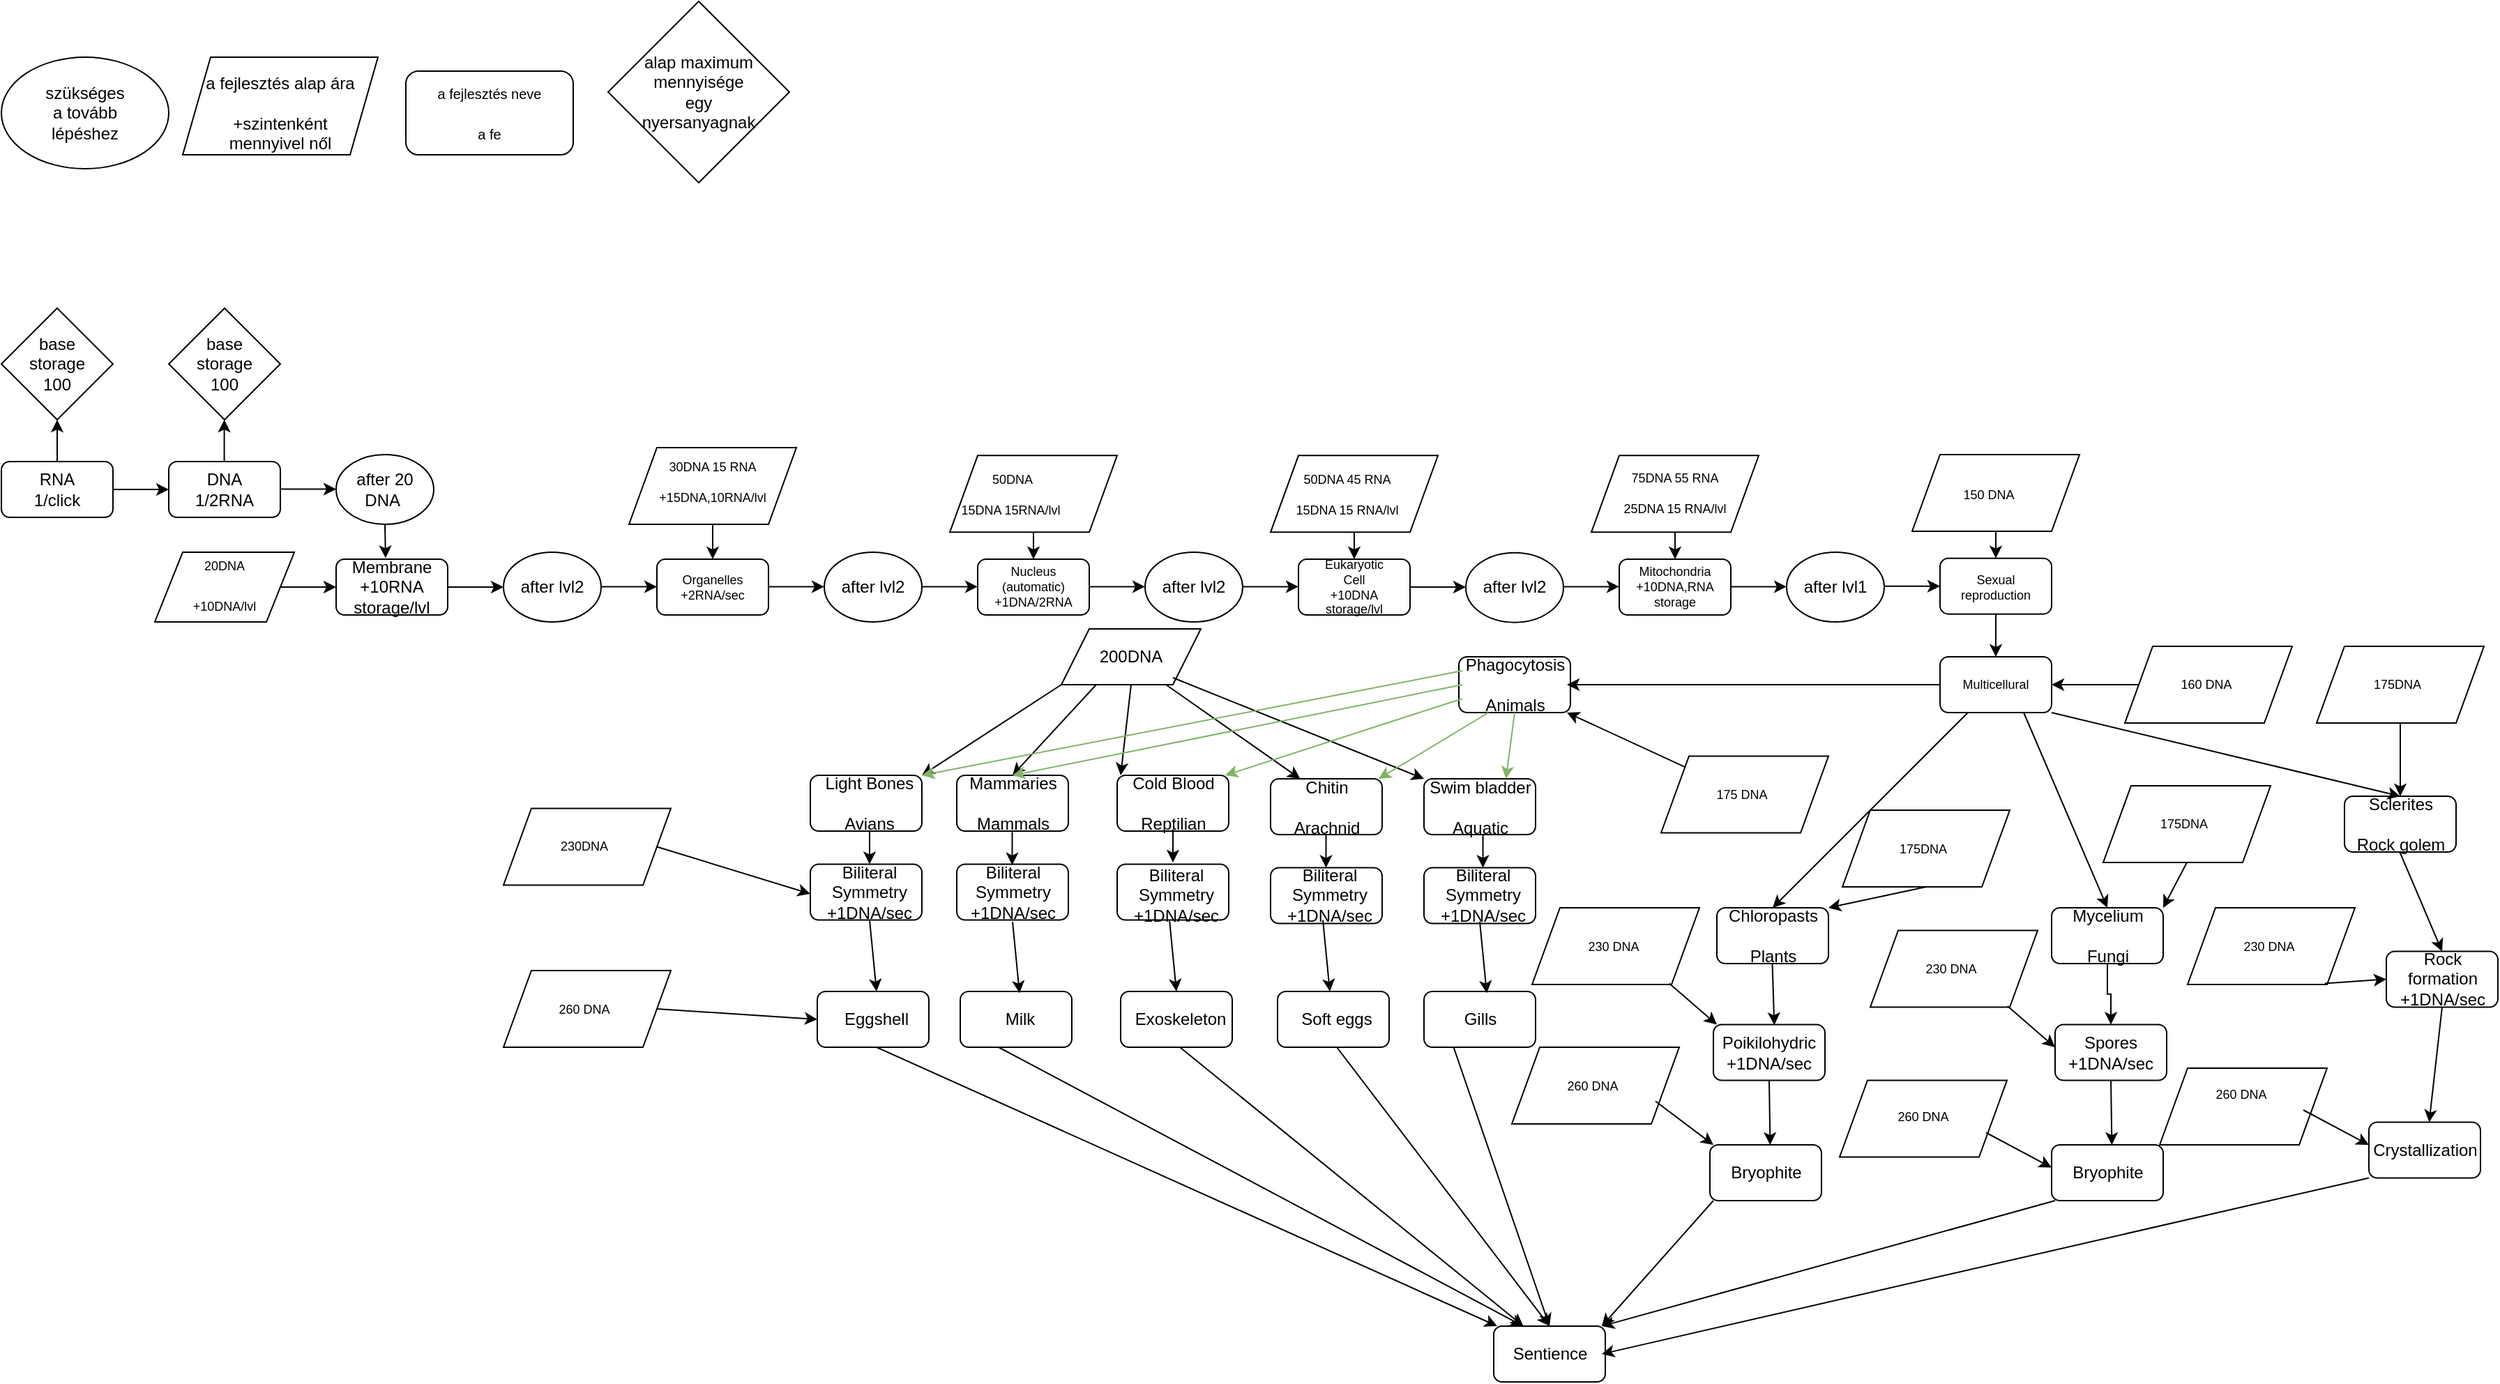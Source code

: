 <mxfile version="20.8.5" type="device"><diagram id="C5RBs43oDa-KdzZeNtuy" name="Page-1"><mxGraphModel dx="5024" dy="3529" grid="1" gridSize="10" guides="1" tooltips="1" connect="1" arrows="1" fold="1" page="1" pageScale="1" pageWidth="827" pageHeight="1169" math="0" shadow="0"><root><mxCell id="WIyWlLk6GJQsqaUBKTNV-0"/><mxCell id="WIyWlLk6GJQsqaUBKTNV-1" parent="WIyWlLk6GJQsqaUBKTNV-0"/><mxCell id="0inwmJF1R8IKuYF6eTnz-32" value="" style="shape=parallelogram;perimeter=parallelogramPerimeter;whiteSpace=wrap;html=1;fixedSize=1;" vertex="1" parent="WIyWlLk6GJQsqaUBKTNV-1"><mxGeometry x="747.5" y="475" width="120" height="55" as="geometry"/></mxCell><mxCell id="0inwmJF1R8IKuYF6eTnz-20" value="" style="shape=parallelogram;perimeter=parallelogramPerimeter;whiteSpace=wrap;html=1;fixedSize=1;" vertex="1" parent="WIyWlLk6GJQsqaUBKTNV-1"><mxGeometry x="518" y="483.75" width="120" height="55" as="geometry"/></mxCell><mxCell id="9x4Zh2u4PKadJ1pBWeuw-0" value="" style="rounded=1;whiteSpace=wrap;html=1;" parent="WIyWlLk6GJQsqaUBKTNV-1" vertex="1"><mxGeometry x="-800" y="40" width="80" height="40" as="geometry"/></mxCell><mxCell id="9x4Zh2u4PKadJ1pBWeuw-2" value="" style="rounded=1;whiteSpace=wrap;html=1;" parent="WIyWlLk6GJQsqaUBKTNV-1" vertex="1"><mxGeometry x="-680" y="40" width="80" height="40" as="geometry"/></mxCell><mxCell id="9x4Zh2u4PKadJ1pBWeuw-3" value="" style="rounded=1;whiteSpace=wrap;html=1;" parent="WIyWlLk6GJQsqaUBKTNV-1" vertex="1"><mxGeometry x="-560" y="110" width="80" height="40" as="geometry"/></mxCell><mxCell id="9x4Zh2u4PKadJ1pBWeuw-4" value="" style="rounded=1;whiteSpace=wrap;html=1;" parent="WIyWlLk6GJQsqaUBKTNV-1" vertex="1"><mxGeometry x="-100" y="110" width="80" height="40" as="geometry"/></mxCell><mxCell id="9x4Zh2u4PKadJ1pBWeuw-5" value="" style="rounded=1;whiteSpace=wrap;html=1;" parent="WIyWlLk6GJQsqaUBKTNV-1" vertex="1"><mxGeometry x="-330" y="110" width="80" height="40" as="geometry"/></mxCell><mxCell id="9x4Zh2u4PKadJ1pBWeuw-32" value="" style="endArrow=classic;html=1;rounded=0;exitX=1;exitY=0.5;exitDx=0;exitDy=0;entryX=0;entryY=0.5;entryDx=0;entryDy=0;" parent="WIyWlLk6GJQsqaUBKTNV-1" source="9x4Zh2u4PKadJ1pBWeuw-0" target="9x4Zh2u4PKadJ1pBWeuw-2" edge="1"><mxGeometry width="50" height="50" relative="1" as="geometry"><mxPoint x="-590" y="150" as="sourcePoint"/><mxPoint x="-540" y="100" as="targetPoint"/></mxGeometry></mxCell><mxCell id="9x4Zh2u4PKadJ1pBWeuw-33" value="" style="endArrow=classic;html=1;rounded=0;exitX=1;exitY=0.5;exitDx=0;exitDy=0;entryX=0;entryY=0.5;entryDx=0;entryDy=0;" parent="WIyWlLk6GJQsqaUBKTNV-1" edge="1"><mxGeometry width="50" height="50" relative="1" as="geometry"><mxPoint x="-600" y="59.8" as="sourcePoint"/><mxPoint x="-560" y="59.8" as="targetPoint"/></mxGeometry></mxCell><mxCell id="9x4Zh2u4PKadJ1pBWeuw-34" value="RNA&lt;br&gt;1/click" style="text;html=1;strokeColor=none;fillColor=none;align=center;verticalAlign=middle;whiteSpace=wrap;rounded=0;" parent="WIyWlLk6GJQsqaUBKTNV-1" vertex="1"><mxGeometry x="-790" y="45" width="60" height="30" as="geometry"/></mxCell><mxCell id="9x4Zh2u4PKadJ1pBWeuw-35" value="DNA&lt;br&gt;1/2RNA" style="text;html=1;strokeColor=none;fillColor=none;align=center;verticalAlign=middle;whiteSpace=wrap;rounded=0;" parent="WIyWlLk6GJQsqaUBKTNV-1" vertex="1"><mxGeometry x="-670" y="45" width="60" height="30" as="geometry"/></mxCell><mxCell id="9x4Zh2u4PKadJ1pBWeuw-36" value="" style="ellipse;whiteSpace=wrap;html=1;" parent="WIyWlLk6GJQsqaUBKTNV-1" vertex="1"><mxGeometry x="-560" y="35" width="70" height="50" as="geometry"/></mxCell><mxCell id="9x4Zh2u4PKadJ1pBWeuw-37" value="after 20 DNA&amp;nbsp;" style="text;html=1;strokeColor=none;fillColor=none;align=center;verticalAlign=middle;whiteSpace=wrap;rounded=0;" parent="WIyWlLk6GJQsqaUBKTNV-1" vertex="1"><mxGeometry x="-555" y="45" width="60" height="30" as="geometry"/></mxCell><mxCell id="9x4Zh2u4PKadJ1pBWeuw-38" value="Membrane&lt;br&gt;+10RNA storage/lvl" style="text;html=1;strokeColor=none;fillColor=none;align=center;verticalAlign=middle;whiteSpace=wrap;rounded=0;" parent="WIyWlLk6GJQsqaUBKTNV-1" vertex="1"><mxGeometry x="-545" y="120" width="50" height="20" as="geometry"/></mxCell><mxCell id="9x4Zh2u4PKadJ1pBWeuw-39" value="" style="endArrow=classic;html=1;rounded=0;exitX=0.5;exitY=1;exitDx=0;exitDy=0;entryX=0.443;entryY=-0.02;entryDx=0;entryDy=0;entryPerimeter=0;" parent="WIyWlLk6GJQsqaUBKTNV-1" source="9x4Zh2u4PKadJ1pBWeuw-36" target="9x4Zh2u4PKadJ1pBWeuw-3" edge="1"><mxGeometry width="50" height="50" relative="1" as="geometry"><mxPoint x="-450" y="100" as="sourcePoint"/><mxPoint x="-400" y="50" as="targetPoint"/></mxGeometry></mxCell><mxCell id="9x4Zh2u4PKadJ1pBWeuw-40" value="" style="rhombus;whiteSpace=wrap;html=1;" parent="WIyWlLk6GJQsqaUBKTNV-1" vertex="1"><mxGeometry x="-800" y="-70" width="80" height="80" as="geometry"/></mxCell><mxCell id="9x4Zh2u4PKadJ1pBWeuw-41" value="base storage 100" style="text;html=1;strokeColor=none;fillColor=none;align=center;verticalAlign=middle;whiteSpace=wrap;rounded=0;" parent="WIyWlLk6GJQsqaUBKTNV-1" vertex="1"><mxGeometry x="-790" y="-45" width="60" height="30" as="geometry"/></mxCell><mxCell id="9x4Zh2u4PKadJ1pBWeuw-42" value="" style="rhombus;whiteSpace=wrap;html=1;" parent="WIyWlLk6GJQsqaUBKTNV-1" vertex="1"><mxGeometry x="-680" y="-70" width="80" height="80" as="geometry"/></mxCell><mxCell id="9x4Zh2u4PKadJ1pBWeuw-43" value="base storage 100" style="text;html=1;strokeColor=none;fillColor=none;align=center;verticalAlign=middle;whiteSpace=wrap;rounded=0;" parent="WIyWlLk6GJQsqaUBKTNV-1" vertex="1"><mxGeometry x="-670" y="-45" width="60" height="30" as="geometry"/></mxCell><mxCell id="9x4Zh2u4PKadJ1pBWeuw-44" value="" style="endArrow=classic;html=1;rounded=0;exitX=0.5;exitY=0;exitDx=0;exitDy=0;entryX=0.5;entryY=1;entryDx=0;entryDy=0;" parent="WIyWlLk6GJQsqaUBKTNV-1" source="9x4Zh2u4PKadJ1pBWeuw-0" target="9x4Zh2u4PKadJ1pBWeuw-40" edge="1"><mxGeometry width="50" height="50" relative="1" as="geometry"><mxPoint x="-770" y="60" as="sourcePoint"/><mxPoint x="-720" y="10" as="targetPoint"/></mxGeometry></mxCell><mxCell id="9x4Zh2u4PKadJ1pBWeuw-45" value="" style="endArrow=classic;html=1;rounded=0;exitX=0.5;exitY=0;exitDx=0;exitDy=0;entryX=0.5;entryY=1;entryDx=0;entryDy=0;" parent="WIyWlLk6GJQsqaUBKTNV-1" edge="1"><mxGeometry width="50" height="50" relative="1" as="geometry"><mxPoint x="-640.2" y="40" as="sourcePoint"/><mxPoint x="-640.2" y="10" as="targetPoint"/></mxGeometry></mxCell><mxCell id="9x4Zh2u4PKadJ1pBWeuw-47" value="" style="ellipse;whiteSpace=wrap;html=1;" parent="WIyWlLk6GJQsqaUBKTNV-1" vertex="1"><mxGeometry x="-440" y="105" width="70" height="50" as="geometry"/></mxCell><mxCell id="9x4Zh2u4PKadJ1pBWeuw-48" value="after lvl2" style="text;html=1;strokeColor=none;fillColor=none;align=center;verticalAlign=middle;whiteSpace=wrap;rounded=0;" parent="WIyWlLk6GJQsqaUBKTNV-1" vertex="1"><mxGeometry x="-435" y="115" width="60" height="30" as="geometry"/></mxCell><mxCell id="9x4Zh2u4PKadJ1pBWeuw-49" value="" style="shape=parallelogram;perimeter=parallelogramPerimeter;whiteSpace=wrap;html=1;fixedSize=1;" parent="WIyWlLk6GJQsqaUBKTNV-1" vertex="1"><mxGeometry x="-690" y="105" width="100" height="50" as="geometry"/></mxCell><mxCell id="9x4Zh2u4PKadJ1pBWeuw-50" value="&lt;font style=&quot;font-size: 9px;&quot;&gt;20DNA&lt;br style=&quot;&quot;&gt;&lt;br style=&quot;&quot;&gt;+10DNA/lvl&lt;/font&gt;" style="text;html=1;strokeColor=none;fillColor=none;align=center;verticalAlign=middle;whiteSpace=wrap;rounded=0;" parent="WIyWlLk6GJQsqaUBKTNV-1" vertex="1"><mxGeometry x="-665" y="120" width="50" height="15" as="geometry"/></mxCell><mxCell id="9x4Zh2u4PKadJ1pBWeuw-52" value="" style="endArrow=classic;html=1;rounded=0;fontSize=9;exitX=1;exitY=0.5;exitDx=0;exitDy=0;entryX=0;entryY=0.5;entryDx=0;entryDy=0;" parent="WIyWlLk6GJQsqaUBKTNV-1" source="9x4Zh2u4PKadJ1pBWeuw-49" target="9x4Zh2u4PKadJ1pBWeuw-3" edge="1"><mxGeometry width="50" height="50" relative="1" as="geometry"><mxPoint x="-570" y="210" as="sourcePoint"/><mxPoint x="-570" y="160" as="targetPoint"/></mxGeometry></mxCell><mxCell id="9x4Zh2u4PKadJ1pBWeuw-53" value="" style="endArrow=classic;html=1;rounded=0;fontSize=9;exitX=1;exitY=0.5;exitDx=0;exitDy=0;entryX=0;entryY=0.5;entryDx=0;entryDy=0;" parent="WIyWlLk6GJQsqaUBKTNV-1" source="9x4Zh2u4PKadJ1pBWeuw-3" target="9x4Zh2u4PKadJ1pBWeuw-47" edge="1"><mxGeometry width="50" height="50" relative="1" as="geometry"><mxPoint x="-470" y="210" as="sourcePoint"/><mxPoint x="-420" y="160" as="targetPoint"/></mxGeometry></mxCell><mxCell id="9x4Zh2u4PKadJ1pBWeuw-54" value="" style="endArrow=classic;html=1;rounded=0;fontSize=9;exitX=1;exitY=0.5;exitDx=0;exitDy=0;entryX=0;entryY=0.5;entryDx=0;entryDy=0;" parent="WIyWlLk6GJQsqaUBKTNV-1" edge="1"><mxGeometry width="50" height="50" relative="1" as="geometry"><mxPoint x="-370" y="129.8" as="sourcePoint"/><mxPoint x="-330" y="129.8" as="targetPoint"/></mxGeometry></mxCell><mxCell id="9x4Zh2u4PKadJ1pBWeuw-55" value="Organelles&lt;br&gt;+2RNA/sec" style="text;html=1;strokeColor=none;fillColor=none;align=center;verticalAlign=middle;whiteSpace=wrap;rounded=0;fontSize=9;" parent="WIyWlLk6GJQsqaUBKTNV-1" vertex="1"><mxGeometry x="-320" y="115" width="60" height="30" as="geometry"/></mxCell><mxCell id="9x4Zh2u4PKadJ1pBWeuw-56" value="" style="shape=parallelogram;perimeter=parallelogramPerimeter;whiteSpace=wrap;html=1;fixedSize=1;" parent="WIyWlLk6GJQsqaUBKTNV-1" vertex="1"><mxGeometry x="-350" y="30" width="120" height="55" as="geometry"/></mxCell><mxCell id="9x4Zh2u4PKadJ1pBWeuw-57" value="30DNA 15 RNA&lt;br&gt;&lt;br&gt;+15DNA,10RNA/lvl" style="text;html=1;strokeColor=none;fillColor=none;align=center;verticalAlign=middle;whiteSpace=wrap;rounded=0;fontSize=9;" parent="WIyWlLk6GJQsqaUBKTNV-1" vertex="1"><mxGeometry x="-325" y="40" width="70" height="30" as="geometry"/></mxCell><mxCell id="9x4Zh2u4PKadJ1pBWeuw-58" value="" style="endArrow=classic;html=1;rounded=0;fontSize=9;exitX=0.5;exitY=1;exitDx=0;exitDy=0;entryX=0.5;entryY=0;entryDx=0;entryDy=0;" parent="WIyWlLk6GJQsqaUBKTNV-1" source="9x4Zh2u4PKadJ1pBWeuw-56" target="9x4Zh2u4PKadJ1pBWeuw-5" edge="1"><mxGeometry width="50" height="50" relative="1" as="geometry"><mxPoint x="-360" y="139.8" as="sourcePoint"/><mxPoint x="-320" y="139.8" as="targetPoint"/></mxGeometry></mxCell><mxCell id="9x4Zh2u4PKadJ1pBWeuw-59" value="" style="endArrow=classic;html=1;rounded=0;fontSize=9;exitX=1;exitY=0.5;exitDx=0;exitDy=0;entryX=0;entryY=0.5;entryDx=0;entryDy=0;" parent="WIyWlLk6GJQsqaUBKTNV-1" edge="1"><mxGeometry width="50" height="50" relative="1" as="geometry"><mxPoint x="-250" y="129.71" as="sourcePoint"/><mxPoint x="-210" y="129.71" as="targetPoint"/></mxGeometry></mxCell><mxCell id="9x4Zh2u4PKadJ1pBWeuw-60" value="Nucleus&lt;br&gt;(automatic)&lt;br&gt;+1DNA/2RNA" style="text;html=1;strokeColor=none;fillColor=none;align=center;verticalAlign=middle;whiteSpace=wrap;rounded=0;fontSize=9;" parent="WIyWlLk6GJQsqaUBKTNV-1" vertex="1"><mxGeometry x="-90" y="115" width="60" height="30" as="geometry"/></mxCell><mxCell id="9x4Zh2u4PKadJ1pBWeuw-61" value="" style="ellipse;whiteSpace=wrap;html=1;" parent="WIyWlLk6GJQsqaUBKTNV-1" vertex="1"><mxGeometry x="-210" y="105" width="70" height="50" as="geometry"/></mxCell><mxCell id="9x4Zh2u4PKadJ1pBWeuw-62" value="after lvl2" style="text;html=1;strokeColor=none;fillColor=none;align=center;verticalAlign=middle;whiteSpace=wrap;rounded=0;" parent="WIyWlLk6GJQsqaUBKTNV-1" vertex="1"><mxGeometry x="-205" y="115" width="60" height="30" as="geometry"/></mxCell><mxCell id="9x4Zh2u4PKadJ1pBWeuw-65" value="" style="shape=parallelogram;perimeter=parallelogramPerimeter;whiteSpace=wrap;html=1;fixedSize=1;" parent="WIyWlLk6GJQsqaUBKTNV-1" vertex="1"><mxGeometry x="-120" y="35.66" width="120" height="55" as="geometry"/></mxCell><mxCell id="9x4Zh2u4PKadJ1pBWeuw-66" value="50DNA&lt;br&gt;&lt;br&gt;15DNA 15RNA/lvl&amp;nbsp;" style="text;html=1;strokeColor=none;fillColor=none;align=center;verticalAlign=middle;whiteSpace=wrap;rounded=0;fontSize=9;" parent="WIyWlLk6GJQsqaUBKTNV-1" vertex="1"><mxGeometry x="-120" y="53.16" width="90" height="22.5" as="geometry"/></mxCell><mxCell id="9x4Zh2u4PKadJ1pBWeuw-67" value="" style="endArrow=classic;html=1;rounded=0;fontSize=9;exitX=0.5;exitY=1;exitDx=0;exitDy=0;entryX=0.5;entryY=0;entryDx=0;entryDy=0;" parent="WIyWlLk6GJQsqaUBKTNV-1" source="9x4Zh2u4PKadJ1pBWeuw-65" target="9x4Zh2u4PKadJ1pBWeuw-4" edge="1"><mxGeometry width="50" height="50" relative="1" as="geometry"><mxPoint x="-100" y="133.16" as="sourcePoint"/><mxPoint x="-68" y="110.0" as="targetPoint"/></mxGeometry></mxCell><mxCell id="9x4Zh2u4PKadJ1pBWeuw-68" value="" style="endArrow=classic;html=1;rounded=0;fontSize=9;exitX=1;exitY=0.5;exitDx=0;exitDy=0;entryX=0;entryY=0.5;entryDx=0;entryDy=0;" parent="WIyWlLk6GJQsqaUBKTNV-1" edge="1"><mxGeometry width="50" height="50" relative="1" as="geometry"><mxPoint x="-140" y="129.71" as="sourcePoint"/><mxPoint x="-100" y="129.71" as="targetPoint"/></mxGeometry></mxCell><mxCell id="9x4Zh2u4PKadJ1pBWeuw-69" value="" style="ellipse;whiteSpace=wrap;html=1;" parent="WIyWlLk6GJQsqaUBKTNV-1" vertex="1"><mxGeometry x="20" y="105" width="70" height="50" as="geometry"/></mxCell><mxCell id="9x4Zh2u4PKadJ1pBWeuw-70" value="after lvl2" style="text;html=1;strokeColor=none;fillColor=none;align=center;verticalAlign=middle;whiteSpace=wrap;rounded=0;" parent="WIyWlLk6GJQsqaUBKTNV-1" vertex="1"><mxGeometry x="25" y="115" width="60" height="30" as="geometry"/></mxCell><mxCell id="9x4Zh2u4PKadJ1pBWeuw-71" value="" style="endArrow=classic;html=1;rounded=0;fontSize=9;exitX=1;exitY=0.5;exitDx=0;exitDy=0;entryX=0;entryY=0.5;entryDx=0;entryDy=0;" parent="WIyWlLk6GJQsqaUBKTNV-1" edge="1"><mxGeometry width="50" height="50" relative="1" as="geometry"><mxPoint x="-20" y="129.71" as="sourcePoint"/><mxPoint x="20" y="129.71" as="targetPoint"/></mxGeometry></mxCell><mxCell id="9x4Zh2u4PKadJ1pBWeuw-72" value="" style="rounded=1;whiteSpace=wrap;html=1;" parent="WIyWlLk6GJQsqaUBKTNV-1" vertex="1"><mxGeometry x="130" y="110" width="80" height="40" as="geometry"/></mxCell><mxCell id="9x4Zh2u4PKadJ1pBWeuw-73" value="Eukaryotic Cell&lt;br&gt;+10DNA storage/lvl" style="text;html=1;strokeColor=none;fillColor=none;align=center;verticalAlign=middle;whiteSpace=wrap;rounded=0;fontSize=9;" parent="WIyWlLk6GJQsqaUBKTNV-1" vertex="1"><mxGeometry x="140" y="115" width="60" height="30" as="geometry"/></mxCell><mxCell id="9x4Zh2u4PKadJ1pBWeuw-74" value="" style="shape=parallelogram;perimeter=parallelogramPerimeter;whiteSpace=wrap;html=1;fixedSize=1;" parent="WIyWlLk6GJQsqaUBKTNV-1" vertex="1"><mxGeometry x="110" y="35.66" width="120" height="55" as="geometry"/></mxCell><mxCell id="9x4Zh2u4PKadJ1pBWeuw-75" value="50DNA 45 RNA&lt;br&gt;&lt;br&gt;15DNA 15 RNA/lvl" style="text;html=1;strokeColor=none;fillColor=none;align=center;verticalAlign=middle;whiteSpace=wrap;rounded=0;fontSize=9;" parent="WIyWlLk6GJQsqaUBKTNV-1" vertex="1"><mxGeometry x="120" y="52.5" width="90" height="22.5" as="geometry"/></mxCell><mxCell id="9x4Zh2u4PKadJ1pBWeuw-76" value="" style="endArrow=classic;html=1;rounded=0;fontSize=9;exitX=0.5;exitY=1;exitDx=0;exitDy=0;entryX=0.5;entryY=0;entryDx=0;entryDy=0;" parent="WIyWlLk6GJQsqaUBKTNV-1" source="9x4Zh2u4PKadJ1pBWeuw-74" target="9x4Zh2u4PKadJ1pBWeuw-72" edge="1"><mxGeometry width="50" height="50" relative="1" as="geometry"><mxPoint x="130" y="133.16" as="sourcePoint"/><mxPoint x="162" y="110.0" as="targetPoint"/></mxGeometry></mxCell><mxCell id="9x4Zh2u4PKadJ1pBWeuw-77" value="" style="endArrow=classic;html=1;rounded=0;fontSize=9;exitX=1;exitY=0.5;exitDx=0;exitDy=0;entryX=0;entryY=0.5;entryDx=0;entryDy=0;" parent="WIyWlLk6GJQsqaUBKTNV-1" edge="1"><mxGeometry width="50" height="50" relative="1" as="geometry"><mxPoint x="90" y="129.71" as="sourcePoint"/><mxPoint x="130" y="129.71" as="targetPoint"/></mxGeometry></mxCell><mxCell id="9x4Zh2u4PKadJ1pBWeuw-78" value="" style="rounded=1;whiteSpace=wrap;html=1;" parent="WIyWlLk6GJQsqaUBKTNV-1" vertex="1"><mxGeometry x="360" y="110" width="80" height="40" as="geometry"/></mxCell><mxCell id="9x4Zh2u4PKadJ1pBWeuw-79" value="Mitochondria&lt;br&gt;+10DNA,RNA&lt;br&gt;storage" style="text;html=1;strokeColor=none;fillColor=none;align=center;verticalAlign=middle;whiteSpace=wrap;rounded=0;fontSize=9;" parent="WIyWlLk6GJQsqaUBKTNV-1" vertex="1"><mxGeometry x="370" y="115.66" width="60" height="29.34" as="geometry"/></mxCell><mxCell id="9x4Zh2u4PKadJ1pBWeuw-80" value="" style="shape=parallelogram;perimeter=parallelogramPerimeter;whiteSpace=wrap;html=1;fixedSize=1;" parent="WIyWlLk6GJQsqaUBKTNV-1" vertex="1"><mxGeometry x="340" y="35.66" width="120" height="55" as="geometry"/></mxCell><mxCell id="9x4Zh2u4PKadJ1pBWeuw-82" value="" style="endArrow=classic;html=1;rounded=0;fontSize=9;exitX=0.5;exitY=1;exitDx=0;exitDy=0;entryX=0.5;entryY=0;entryDx=0;entryDy=0;" parent="WIyWlLk6GJQsqaUBKTNV-1" source="9x4Zh2u4PKadJ1pBWeuw-80" target="9x4Zh2u4PKadJ1pBWeuw-78" edge="1"><mxGeometry width="50" height="50" relative="1" as="geometry"><mxPoint x="360" y="133.16" as="sourcePoint"/><mxPoint x="392" y="110.0" as="targetPoint"/></mxGeometry></mxCell><mxCell id="9x4Zh2u4PKadJ1pBWeuw-83" value="" style="endArrow=classic;html=1;rounded=0;fontSize=9;exitX=1;exitY=0.5;exitDx=0;exitDy=0;entryX=0;entryY=0.5;entryDx=0;entryDy=0;" parent="WIyWlLk6GJQsqaUBKTNV-1" edge="1"><mxGeometry width="50" height="50" relative="1" as="geometry"><mxPoint x="320" y="129.71" as="sourcePoint"/><mxPoint x="360" y="129.71" as="targetPoint"/></mxGeometry></mxCell><mxCell id="9x4Zh2u4PKadJ1pBWeuw-84" value="" style="ellipse;whiteSpace=wrap;html=1;" parent="WIyWlLk6GJQsqaUBKTNV-1" vertex="1"><mxGeometry x="250" y="105.33" width="70" height="50" as="geometry"/></mxCell><mxCell id="9x4Zh2u4PKadJ1pBWeuw-85" value="after lvl2" style="text;html=1;strokeColor=none;fillColor=none;align=center;verticalAlign=middle;whiteSpace=wrap;rounded=0;" parent="WIyWlLk6GJQsqaUBKTNV-1" vertex="1"><mxGeometry x="255" y="115.33" width="60" height="30" as="geometry"/></mxCell><mxCell id="9x4Zh2u4PKadJ1pBWeuw-86" value="" style="endArrow=classic;html=1;rounded=0;fontSize=9;exitX=1;exitY=0.5;exitDx=0;exitDy=0;entryX=0;entryY=0.5;entryDx=0;entryDy=0;" parent="WIyWlLk6GJQsqaUBKTNV-1" edge="1"><mxGeometry width="50" height="50" relative="1" as="geometry"><mxPoint x="210" y="130.04" as="sourcePoint"/><mxPoint x="250" y="130.04" as="targetPoint"/></mxGeometry></mxCell><mxCell id="9x4Zh2u4PKadJ1pBWeuw-87" value="75DNA 55 RNA&lt;br&gt;&lt;br&gt;25DNA 15 RNA/lvl" style="text;html=1;strokeColor=none;fillColor=none;align=center;verticalAlign=middle;whiteSpace=wrap;rounded=0;fontSize=9;" parent="WIyWlLk6GJQsqaUBKTNV-1" vertex="1"><mxGeometry x="355" y="51.91" width="90" height="22.5" as="geometry"/></mxCell><mxCell id="9x4Zh2u4PKadJ1pBWeuw-89" value="" style="endArrow=classic;html=1;rounded=0;fontSize=9;exitX=1;exitY=0.5;exitDx=0;exitDy=0;entryX=0;entryY=0.5;entryDx=0;entryDy=0;" parent="WIyWlLk6GJQsqaUBKTNV-1" edge="1"><mxGeometry width="50" height="50" relative="1" as="geometry"><mxPoint x="550" y="129.38" as="sourcePoint"/><mxPoint x="590" y="129.38" as="targetPoint"/></mxGeometry></mxCell><mxCell id="9x4Zh2u4PKadJ1pBWeuw-90" value="" style="ellipse;whiteSpace=wrap;html=1;" parent="WIyWlLk6GJQsqaUBKTNV-1" vertex="1"><mxGeometry x="480" y="105" width="70" height="50" as="geometry"/></mxCell><mxCell id="9x4Zh2u4PKadJ1pBWeuw-91" value="after lvl1" style="text;html=1;strokeColor=none;fillColor=none;align=center;verticalAlign=middle;whiteSpace=wrap;rounded=0;" parent="WIyWlLk6GJQsqaUBKTNV-1" vertex="1"><mxGeometry x="485" y="115" width="60" height="30" as="geometry"/></mxCell><mxCell id="9x4Zh2u4PKadJ1pBWeuw-92" value="" style="endArrow=classic;html=1;rounded=0;fontSize=9;exitX=1;exitY=0.5;exitDx=0;exitDy=0;entryX=0;entryY=0.5;entryDx=0;entryDy=0;" parent="WIyWlLk6GJQsqaUBKTNV-1" edge="1"><mxGeometry width="50" height="50" relative="1" as="geometry"><mxPoint x="440" y="129.71" as="sourcePoint"/><mxPoint x="480" y="129.71" as="targetPoint"/></mxGeometry></mxCell><mxCell id="9x4Zh2u4PKadJ1pBWeuw-98" value="" style="rounded=1;whiteSpace=wrap;html=1;" parent="WIyWlLk6GJQsqaUBKTNV-1" vertex="1"><mxGeometry x="590" y="109.34" width="80" height="40" as="geometry"/></mxCell><mxCell id="9x4Zh2u4PKadJ1pBWeuw-99" value="Sexual reproduction&lt;br&gt;" style="text;html=1;strokeColor=none;fillColor=none;align=center;verticalAlign=middle;whiteSpace=wrap;rounded=0;fontSize=9;" parent="WIyWlLk6GJQsqaUBKTNV-1" vertex="1"><mxGeometry x="600" y="115" width="60" height="29.34" as="geometry"/></mxCell><mxCell id="9x4Zh2u4PKadJ1pBWeuw-100" value="" style="shape=parallelogram;perimeter=parallelogramPerimeter;whiteSpace=wrap;html=1;fixedSize=1;" parent="WIyWlLk6GJQsqaUBKTNV-1" vertex="1"><mxGeometry x="570" y="35" width="120" height="55" as="geometry"/></mxCell><mxCell id="9x4Zh2u4PKadJ1pBWeuw-101" value="" style="endArrow=classic;html=1;rounded=0;fontSize=9;exitX=0.5;exitY=1;exitDx=0;exitDy=0;entryX=0.5;entryY=0;entryDx=0;entryDy=0;" parent="WIyWlLk6GJQsqaUBKTNV-1" source="9x4Zh2u4PKadJ1pBWeuw-100" target="9x4Zh2u4PKadJ1pBWeuw-98" edge="1"><mxGeometry width="50" height="50" relative="1" as="geometry"><mxPoint x="590" y="132.5" as="sourcePoint"/><mxPoint x="622" y="109.34" as="targetPoint"/></mxGeometry></mxCell><mxCell id="9x4Zh2u4PKadJ1pBWeuw-103" value="150 DNA&lt;br&gt;&lt;br&gt;" style="text;html=1;strokeColor=none;fillColor=none;align=center;verticalAlign=middle;whiteSpace=wrap;rounded=0;fontSize=9;" parent="WIyWlLk6GJQsqaUBKTNV-1" vertex="1"><mxGeometry x="580" y="57.5" width="90" height="22.5" as="geometry"/></mxCell><mxCell id="NJomjDtnmUuq26W_-bhm-0" value="" style="rounded=1;whiteSpace=wrap;html=1;" parent="WIyWlLk6GJQsqaUBKTNV-1" vertex="1"><mxGeometry x="245" y="180.0" width="80" height="40" as="geometry"/></mxCell><mxCell id="NJomjDtnmUuq26W_-bhm-1" value="" style="rounded=1;whiteSpace=wrap;html=1;" parent="WIyWlLk6GJQsqaUBKTNV-1" vertex="1"><mxGeometry x="430" y="360" width="80" height="40" as="geometry"/></mxCell><mxCell id="NJomjDtnmUuq26W_-bhm-2" value="" style="rounded=1;whiteSpace=wrap;html=1;" parent="WIyWlLk6GJQsqaUBKTNV-1" vertex="1"><mxGeometry x="670" y="360" width="80" height="40" as="geometry"/></mxCell><mxCell id="NJomjDtnmUuq26W_-bhm-3" value="" style="endArrow=classic;html=1;rounded=0;entryX=1;entryY=0.5;entryDx=0;entryDy=0;exitX=0;exitY=0.5;exitDx=0;exitDy=0;" parent="WIyWlLk6GJQsqaUBKTNV-1" source="NJomjDtnmUuq26W_-bhm-25" target="NJomjDtnmUuq26W_-bhm-6" edge="1"><mxGeometry width="50" height="50" relative="1" as="geometry"><mxPoint x="580" y="220" as="sourcePoint"/><mxPoint x="580" y="150" as="targetPoint"/></mxGeometry></mxCell><mxCell id="NJomjDtnmUuq26W_-bhm-4" value="" style="endArrow=classic;html=1;rounded=0;entryX=0.5;entryY=0;entryDx=0;entryDy=0;" parent="WIyWlLk6GJQsqaUBKTNV-1" source="NJomjDtnmUuq26W_-bhm-25" target="NJomjDtnmUuq26W_-bhm-1" edge="1"><mxGeometry width="50" height="50" relative="1" as="geometry"><mxPoint x="600" y="270" as="sourcePoint"/><mxPoint x="525" y="200" as="targetPoint"/></mxGeometry></mxCell><mxCell id="NJomjDtnmUuq26W_-bhm-5" value="" style="endArrow=classic;html=1;rounded=0;entryX=0.5;entryY=0;entryDx=0;entryDy=0;" parent="WIyWlLk6GJQsqaUBKTNV-1" target="NJomjDtnmUuq26W_-bhm-2" edge="1"><mxGeometry width="50" height="50" relative="1" as="geometry"><mxPoint x="650" y="220" as="sourcePoint"/><mxPoint x="535" y="210" as="targetPoint"/></mxGeometry></mxCell><mxCell id="NJomjDtnmUuq26W_-bhm-6" value="Phagocytosis&lt;br&gt;&lt;br&gt;Animals" style="text;html=1;strokeColor=none;fillColor=none;align=center;verticalAlign=middle;whiteSpace=wrap;rounded=0;" parent="WIyWlLk6GJQsqaUBKTNV-1" vertex="1"><mxGeometry x="247.5" y="180.0" width="75" height="40" as="geometry"/></mxCell><mxCell id="NJomjDtnmUuq26W_-bhm-7" value="Chloropasts&lt;br&gt;&lt;br&gt;Plants" style="text;html=1;strokeColor=none;fillColor=none;align=center;verticalAlign=middle;whiteSpace=wrap;rounded=0;" parent="WIyWlLk6GJQsqaUBKTNV-1" vertex="1"><mxGeometry x="432.5" y="360" width="75" height="40" as="geometry"/></mxCell><mxCell id="0inwmJF1R8IKuYF6eTnz-13" style="edgeStyle=orthogonalEdgeStyle;rounded=0;orthogonalLoop=1;jettySize=auto;html=1;entryX=0.5;entryY=0;entryDx=0;entryDy=0;" edge="1" parent="WIyWlLk6GJQsqaUBKTNV-1" source="NJomjDtnmUuq26W_-bhm-8" target="0inwmJF1R8IKuYF6eTnz-7"><mxGeometry relative="1" as="geometry"/></mxCell><mxCell id="NJomjDtnmUuq26W_-bhm-8" value="Mycelium&lt;br&gt;&lt;br&gt;Fungi" style="text;html=1;strokeColor=none;fillColor=none;align=center;verticalAlign=middle;whiteSpace=wrap;rounded=0;" parent="WIyWlLk6GJQsqaUBKTNV-1" vertex="1"><mxGeometry x="672.5" y="360" width="75" height="40" as="geometry"/></mxCell><mxCell id="NJomjDtnmUuq26W_-bhm-9" value="" style="rounded=1;whiteSpace=wrap;html=1;" parent="WIyWlLk6GJQsqaUBKTNV-1" vertex="1"><mxGeometry x="880" y="280" width="80" height="40" as="geometry"/></mxCell><mxCell id="NJomjDtnmUuq26W_-bhm-10" value="Sclerites&lt;br&gt;&lt;br&gt;Rock golem" style="text;html=1;strokeColor=none;fillColor=none;align=center;verticalAlign=middle;whiteSpace=wrap;rounded=0;" parent="WIyWlLk6GJQsqaUBKTNV-1" vertex="1"><mxGeometry x="882.5" y="280" width="75" height="40" as="geometry"/></mxCell><mxCell id="NJomjDtnmUuq26W_-bhm-11" value="" style="endArrow=classic;html=1;rounded=0;entryX=0.5;entryY=0;entryDx=0;entryDy=0;exitX=1;exitY=1;exitDx=0;exitDy=0;" parent="WIyWlLk6GJQsqaUBKTNV-1" source="NJomjDtnmUuq26W_-bhm-25" target="NJomjDtnmUuq26W_-bhm-10" edge="1"><mxGeometry width="50" height="50" relative="1" as="geometry"><mxPoint x="800" y="280" as="sourcePoint"/><mxPoint x="660" y="200.0" as="targetPoint"/></mxGeometry></mxCell><mxCell id="NJomjDtnmUuq26W_-bhm-12" value="" style="shape=parallelogram;perimeter=parallelogramPerimeter;whiteSpace=wrap;html=1;fixedSize=1;" parent="WIyWlLk6GJQsqaUBKTNV-1" vertex="1"><mxGeometry x="722.5" y="172.5" width="120" height="55" as="geometry"/></mxCell><mxCell id="NJomjDtnmUuq26W_-bhm-15" value="160 DNA" style="text;html=1;strokeColor=none;fillColor=none;align=center;verticalAlign=middle;whiteSpace=wrap;rounded=0;fontSize=9;" parent="WIyWlLk6GJQsqaUBKTNV-1" vertex="1"><mxGeometry x="735.5" y="188.75" width="90" height="22.5" as="geometry"/></mxCell><mxCell id="NJomjDtnmUuq26W_-bhm-24" value="" style="endArrow=classic;html=1;rounded=0;fontSize=9;exitX=0.5;exitY=1;exitDx=0;exitDy=0;" parent="WIyWlLk6GJQsqaUBKTNV-1" source="9x4Zh2u4PKadJ1pBWeuw-98" edge="1"><mxGeometry width="50" height="50" relative="1" as="geometry"><mxPoint x="615" y="170.0" as="sourcePoint"/><mxPoint x="630" y="180" as="targetPoint"/></mxGeometry></mxCell><mxCell id="NJomjDtnmUuq26W_-bhm-25" value="" style="rounded=1;whiteSpace=wrap;html=1;" parent="WIyWlLk6GJQsqaUBKTNV-1" vertex="1"><mxGeometry x="590" y="180" width="80" height="40" as="geometry"/></mxCell><mxCell id="NJomjDtnmUuq26W_-bhm-26" value="Multicellural" style="text;html=1;strokeColor=none;fillColor=none;align=center;verticalAlign=middle;whiteSpace=wrap;rounded=0;fontSize=9;" parent="WIyWlLk6GJQsqaUBKTNV-1" vertex="1"><mxGeometry x="600" y="185.66" width="60" height="29.34" as="geometry"/></mxCell><mxCell id="NJomjDtnmUuq26W_-bhm-28" value="" style="endArrow=classic;html=1;rounded=0;fontSize=9;exitX=0;exitY=0.5;exitDx=0;exitDy=0;entryX=1;entryY=0.5;entryDx=0;entryDy=0;" parent="WIyWlLk6GJQsqaUBKTNV-1" source="NJomjDtnmUuq26W_-bhm-12" target="NJomjDtnmUuq26W_-bhm-25" edge="1"><mxGeometry width="50" height="50" relative="1" as="geometry"><mxPoint x="690" y="199.99" as="sourcePoint"/><mxPoint x="730" y="199.99" as="targetPoint"/></mxGeometry></mxCell><mxCell id="NJomjDtnmUuq26W_-bhm-29" value="" style="shape=parallelogram;perimeter=parallelogramPerimeter;whiteSpace=wrap;html=1;fixedSize=1;" parent="WIyWlLk6GJQsqaUBKTNV-1" vertex="1"><mxGeometry x="860" y="172.5" width="120" height="55" as="geometry"/></mxCell><mxCell id="NJomjDtnmUuq26W_-bhm-30" value="175DNA" style="text;html=1;strokeColor=none;fillColor=none;align=center;verticalAlign=middle;whiteSpace=wrap;rounded=0;fontSize=9;" parent="WIyWlLk6GJQsqaUBKTNV-1" vertex="1"><mxGeometry x="873" y="188.75" width="90" height="22.5" as="geometry"/></mxCell><mxCell id="NJomjDtnmUuq26W_-bhm-31" value="" style="shape=parallelogram;perimeter=parallelogramPerimeter;whiteSpace=wrap;html=1;fixedSize=1;" parent="WIyWlLk6GJQsqaUBKTNV-1" vertex="1"><mxGeometry x="707" y="272.5" width="120" height="55" as="geometry"/></mxCell><mxCell id="NJomjDtnmUuq26W_-bhm-32" value="175DNA" style="text;html=1;strokeColor=none;fillColor=none;align=center;verticalAlign=middle;whiteSpace=wrap;rounded=0;fontSize=9;" parent="WIyWlLk6GJQsqaUBKTNV-1" vertex="1"><mxGeometry x="720" y="288.75" width="90" height="22.5" as="geometry"/></mxCell><mxCell id="NJomjDtnmUuq26W_-bhm-33" value="" style="shape=parallelogram;perimeter=parallelogramPerimeter;whiteSpace=wrap;html=1;fixedSize=1;" parent="WIyWlLk6GJQsqaUBKTNV-1" vertex="1"><mxGeometry x="520" y="290" width="120" height="55" as="geometry"/></mxCell><mxCell id="NJomjDtnmUuq26W_-bhm-34" value="175DNA" style="text;html=1;strokeColor=none;fillColor=none;align=center;verticalAlign=middle;whiteSpace=wrap;rounded=0;fontSize=9;" parent="WIyWlLk6GJQsqaUBKTNV-1" vertex="1"><mxGeometry x="533" y="306.25" width="90" height="22.5" as="geometry"/></mxCell><mxCell id="NJomjDtnmUuq26W_-bhm-35" value="" style="shape=parallelogram;perimeter=parallelogramPerimeter;whiteSpace=wrap;html=1;fixedSize=1;" parent="WIyWlLk6GJQsqaUBKTNV-1" vertex="1"><mxGeometry x="390" y="251.25" width="120" height="55" as="geometry"/></mxCell><mxCell id="NJomjDtnmUuq26W_-bhm-36" value="175 DNA" style="text;html=1;strokeColor=none;fillColor=none;align=center;verticalAlign=middle;whiteSpace=wrap;rounded=0;fontSize=9;" parent="WIyWlLk6GJQsqaUBKTNV-1" vertex="1"><mxGeometry x="403" y="267.5" width="90" height="22.5" as="geometry"/></mxCell><mxCell id="NJomjDtnmUuq26W_-bhm-37" value="" style="endArrow=classic;html=1;rounded=0;fontSize=9;exitX=0;exitY=0;exitDx=0;exitDy=0;entryX=1;entryY=1;entryDx=0;entryDy=0;" parent="WIyWlLk6GJQsqaUBKTNV-1" source="NJomjDtnmUuq26W_-bhm-35" target="NJomjDtnmUuq26W_-bhm-6" edge="1"><mxGeometry width="50" height="50" relative="1" as="geometry"><mxPoint x="281" y="250.92" as="sourcePoint"/><mxPoint x="511" y="209.67" as="targetPoint"/></mxGeometry></mxCell><mxCell id="NJomjDtnmUuq26W_-bhm-38" value="" style="endArrow=classic;html=1;rounded=0;fontSize=9;exitX=0.5;exitY=1;exitDx=0;exitDy=0;entryX=0.5;entryY=0;entryDx=0;entryDy=0;" parent="WIyWlLk6GJQsqaUBKTNV-1" source="NJomjDtnmUuq26W_-bhm-29" target="NJomjDtnmUuq26W_-bhm-10" edge="1"><mxGeometry width="50" height="50" relative="1" as="geometry"><mxPoint x="752.5" y="220.0" as="sourcePoint"/><mxPoint x="690" y="220.0" as="targetPoint"/></mxGeometry></mxCell><mxCell id="NJomjDtnmUuq26W_-bhm-39" value="" style="endArrow=classic;html=1;rounded=0;fontSize=9;exitX=0.5;exitY=1;exitDx=0;exitDy=0;entryX=1;entryY=0;entryDx=0;entryDy=0;" parent="WIyWlLk6GJQsqaUBKTNV-1" source="NJomjDtnmUuq26W_-bhm-31" target="NJomjDtnmUuq26W_-bhm-2" edge="1"><mxGeometry width="50" height="50" relative="1" as="geometry"><mxPoint x="762.5" y="230.0" as="sourcePoint"/><mxPoint x="700" y="230.0" as="targetPoint"/></mxGeometry></mxCell><mxCell id="NJomjDtnmUuq26W_-bhm-40" value="" style="endArrow=classic;html=1;rounded=0;fontSize=9;exitX=0.5;exitY=1;exitDx=0;exitDy=0;entryX=1;entryY=0;entryDx=0;entryDy=0;" parent="WIyWlLk6GJQsqaUBKTNV-1" source="NJomjDtnmUuq26W_-bhm-33" target="NJomjDtnmUuq26W_-bhm-1" edge="1"><mxGeometry width="50" height="50" relative="1" as="geometry"><mxPoint x="772.5" y="240.0" as="sourcePoint"/><mxPoint x="710" y="240.0" as="targetPoint"/></mxGeometry></mxCell><mxCell id="NJomjDtnmUuq26W_-bhm-41" value="" style="ellipse;whiteSpace=wrap;html=1;" parent="WIyWlLk6GJQsqaUBKTNV-1" vertex="1"><mxGeometry x="-800" y="-250" width="120" height="80" as="geometry"/></mxCell><mxCell id="NJomjDtnmUuq26W_-bhm-42" value="" style="shape=parallelogram;perimeter=parallelogramPerimeter;whiteSpace=wrap;html=1;fixedSize=1;" parent="WIyWlLk6GJQsqaUBKTNV-1" vertex="1"><mxGeometry x="-670" y="-250" width="140" height="70" as="geometry"/></mxCell><mxCell id="NJomjDtnmUuq26W_-bhm-43" value="" style="rounded=1;whiteSpace=wrap;html=1;" parent="WIyWlLk6GJQsqaUBKTNV-1" vertex="1"><mxGeometry x="-510" y="-240" width="120" height="60" as="geometry"/></mxCell><mxCell id="NJomjDtnmUuq26W_-bhm-44" value="" style="rhombus;whiteSpace=wrap;html=1;" parent="WIyWlLk6GJQsqaUBKTNV-1" vertex="1"><mxGeometry x="-365" y="-290" width="130" height="130" as="geometry"/></mxCell><mxCell id="NJomjDtnmUuq26W_-bhm-45" value="szükséges a tovább lépéshez" style="text;html=1;strokeColor=none;fillColor=none;align=center;verticalAlign=middle;whiteSpace=wrap;rounded=0;" parent="WIyWlLk6GJQsqaUBKTNV-1" vertex="1"><mxGeometry x="-770" y="-225" width="60" height="30" as="geometry"/></mxCell><mxCell id="NJomjDtnmUuq26W_-bhm-46" value="a fejlesztés alap ára&lt;br&gt;&lt;br&gt;+szintenként mennyivel nől" style="text;html=1;strokeColor=none;fillColor=none;align=center;verticalAlign=middle;whiteSpace=wrap;rounded=0;" parent="WIyWlLk6GJQsqaUBKTNV-1" vertex="1"><mxGeometry x="-655" y="-237.5" width="110" height="55" as="geometry"/></mxCell><mxCell id="NJomjDtnmUuq26W_-bhm-47" value="&lt;font style=&quot;font-size: 10px;&quot;&gt;a fejlesztés neve&lt;br&gt;&lt;br&gt;a fe&lt;br&gt;&lt;/font&gt;" style="text;html=1;strokeColor=none;fillColor=none;align=center;verticalAlign=middle;whiteSpace=wrap;rounded=0;" parent="WIyWlLk6GJQsqaUBKTNV-1" vertex="1"><mxGeometry x="-510" y="-240" width="120" height="60" as="geometry"/></mxCell><mxCell id="NJomjDtnmUuq26W_-bhm-48" value="alap maximum mennyisége egy nyersanyagnak" style="text;html=1;strokeColor=none;fillColor=none;align=center;verticalAlign=middle;whiteSpace=wrap;rounded=0;" parent="WIyWlLk6GJQsqaUBKTNV-1" vertex="1"><mxGeometry x="-330" y="-240" width="60" height="30" as="geometry"/></mxCell><mxCell id="NJomjDtnmUuq26W_-bhm-49" value="" style="rounded=1;whiteSpace=wrap;html=1;" parent="WIyWlLk6GJQsqaUBKTNV-1" vertex="1"><mxGeometry y="265" width="80" height="40" as="geometry"/></mxCell><mxCell id="NJomjDtnmUuq26W_-bhm-50" value="Cold Blood&lt;br&gt;&lt;br&gt;Reptilian" style="text;html=1;strokeColor=none;fillColor=none;align=center;verticalAlign=middle;whiteSpace=wrap;rounded=0;" parent="WIyWlLk6GJQsqaUBKTNV-1" vertex="1"><mxGeometry x="2.5" y="265" width="75" height="40" as="geometry"/></mxCell><mxCell id="NJomjDtnmUuq26W_-bhm-51" value="" style="rounded=1;whiteSpace=wrap;html=1;" parent="WIyWlLk6GJQsqaUBKTNV-1" vertex="1"><mxGeometry x="-220" y="265" width="80" height="40" as="geometry"/></mxCell><mxCell id="NJomjDtnmUuq26W_-bhm-52" value="Light Bones&lt;br&gt;&lt;br&gt;Avians" style="text;html=1;strokeColor=none;fillColor=none;align=center;verticalAlign=middle;whiteSpace=wrap;rounded=0;" parent="WIyWlLk6GJQsqaUBKTNV-1" vertex="1"><mxGeometry x="-215" y="265" width="75" height="40" as="geometry"/></mxCell><mxCell id="NJomjDtnmUuq26W_-bhm-53" value="" style="rounded=1;whiteSpace=wrap;html=1;" parent="WIyWlLk6GJQsqaUBKTNV-1" vertex="1"><mxGeometry x="-115" y="265" width="80" height="40" as="geometry"/></mxCell><mxCell id="NJomjDtnmUuq26W_-bhm-54" value="Mammaries&lt;br&gt;&lt;br&gt;Mammals" style="text;html=1;strokeColor=none;fillColor=none;align=center;verticalAlign=middle;whiteSpace=wrap;rounded=0;" parent="WIyWlLk6GJQsqaUBKTNV-1" vertex="1"><mxGeometry x="-112.5" y="265" width="75" height="40" as="geometry"/></mxCell><mxCell id="NJomjDtnmUuq26W_-bhm-55" value="" style="rounded=1;whiteSpace=wrap;html=1;" parent="WIyWlLk6GJQsqaUBKTNV-1" vertex="1"><mxGeometry x="110" y="267.5" width="80" height="40" as="geometry"/></mxCell><mxCell id="NJomjDtnmUuq26W_-bhm-56" value="Chitin&lt;br&gt;&lt;br&gt;Arachnid" style="text;html=1;strokeColor=none;fillColor=none;align=center;verticalAlign=middle;whiteSpace=wrap;rounded=0;" parent="WIyWlLk6GJQsqaUBKTNV-1" vertex="1"><mxGeometry x="112.5" y="267.5" width="75" height="40" as="geometry"/></mxCell><mxCell id="NJomjDtnmUuq26W_-bhm-59" value="" style="rounded=1;whiteSpace=wrap;html=1;" parent="WIyWlLk6GJQsqaUBKTNV-1" vertex="1"><mxGeometry x="220" y="267.5" width="80" height="40" as="geometry"/></mxCell><mxCell id="NJomjDtnmUuq26W_-bhm-60" value="Swim bladder&lt;br&gt;&lt;br&gt;Aquatic" style="text;html=1;strokeColor=none;fillColor=none;align=center;verticalAlign=middle;whiteSpace=wrap;rounded=0;" parent="WIyWlLk6GJQsqaUBKTNV-1" vertex="1"><mxGeometry x="222.5" y="267.5" width="75" height="40" as="geometry"/></mxCell><mxCell id="NJomjDtnmUuq26W_-bhm-62" value="" style="shape=parallelogram;perimeter=parallelogramPerimeter;whiteSpace=wrap;html=1;fixedSize=1;fontSize=10;" parent="WIyWlLk6GJQsqaUBKTNV-1" vertex="1"><mxGeometry x="-40" y="160" width="100" height="40" as="geometry"/></mxCell><mxCell id="NJomjDtnmUuq26W_-bhm-63" value="200DNA" style="text;html=1;strokeColor=none;fillColor=none;align=center;verticalAlign=middle;whiteSpace=wrap;rounded=0;" parent="WIyWlLk6GJQsqaUBKTNV-1" vertex="1"><mxGeometry x="-20" y="165" width="60" height="30" as="geometry"/></mxCell><mxCell id="NJomjDtnmUuq26W_-bhm-64" value="" style="endArrow=classic;html=1;rounded=0;fontSize=10;exitX=0;exitY=1;exitDx=0;exitDy=0;entryX=1;entryY=0;entryDx=0;entryDy=0;" parent="WIyWlLk6GJQsqaUBKTNV-1" source="NJomjDtnmUuq26W_-bhm-62" target="NJomjDtnmUuq26W_-bhm-52" edge="1"><mxGeometry width="50" height="50" relative="1" as="geometry"><mxPoint x="150" y="300" as="sourcePoint"/><mxPoint x="200" y="250" as="targetPoint"/></mxGeometry></mxCell><mxCell id="NJomjDtnmUuq26W_-bhm-65" value="" style="endArrow=classic;html=1;rounded=0;fontSize=10;exitX=0.25;exitY=1;exitDx=0;exitDy=0;entryX=0.5;entryY=0;entryDx=0;entryDy=0;" parent="WIyWlLk6GJQsqaUBKTNV-1" source="NJomjDtnmUuq26W_-bhm-62" target="NJomjDtnmUuq26W_-bhm-54" edge="1"><mxGeometry width="50" height="50" relative="1" as="geometry"><mxPoint x="-30" y="210.0" as="sourcePoint"/><mxPoint x="-130" y="275.0" as="targetPoint"/></mxGeometry></mxCell><mxCell id="NJomjDtnmUuq26W_-bhm-66" value="" style="endArrow=classic;html=1;rounded=0;fontSize=10;exitX=0.5;exitY=1;exitDx=0;exitDy=0;entryX=0;entryY=0;entryDx=0;entryDy=0;" parent="WIyWlLk6GJQsqaUBKTNV-1" source="NJomjDtnmUuq26W_-bhm-62" target="NJomjDtnmUuq26W_-bhm-50" edge="1"><mxGeometry width="50" height="50" relative="1" as="geometry"><mxPoint x="-20" y="220.0" as="sourcePoint"/><mxPoint x="-120" y="285.0" as="targetPoint"/></mxGeometry></mxCell><mxCell id="NJomjDtnmUuq26W_-bhm-67" value="" style="endArrow=classic;html=1;rounded=0;fontSize=10;exitX=0.75;exitY=1;exitDx=0;exitDy=0;entryX=0.25;entryY=0;entryDx=0;entryDy=0;" parent="WIyWlLk6GJQsqaUBKTNV-1" source="NJomjDtnmUuq26W_-bhm-62" target="NJomjDtnmUuq26W_-bhm-56" edge="1"><mxGeometry width="50" height="50" relative="1" as="geometry"><mxPoint x="-10" y="230.0" as="sourcePoint"/><mxPoint x="-110" y="295.0" as="targetPoint"/></mxGeometry></mxCell><mxCell id="NJomjDtnmUuq26W_-bhm-68" value="" style="endArrow=classic;html=1;rounded=0;fontSize=10;exitX=1;exitY=1;exitDx=0;exitDy=0;entryX=0;entryY=0;entryDx=0;entryDy=0;" parent="WIyWlLk6GJQsqaUBKTNV-1" source="NJomjDtnmUuq26W_-bhm-63" target="NJomjDtnmUuq26W_-bhm-59" edge="1"><mxGeometry width="50" height="50" relative="1" as="geometry"><mxPoint y="240.0" as="sourcePoint"/><mxPoint x="-100" y="305.0" as="targetPoint"/></mxGeometry></mxCell><mxCell id="NJomjDtnmUuq26W_-bhm-69" value="" style="endArrow=classic;html=1;rounded=0;fontSize=10;exitX=0;exitY=0.25;exitDx=0;exitDy=0;entryX=1;entryY=0;entryDx=0;entryDy=0;fillColor=#d5e8d4;strokeColor=#82b366;" parent="WIyWlLk6GJQsqaUBKTNV-1" source="NJomjDtnmUuq26W_-bhm-6" target="NJomjDtnmUuq26W_-bhm-52" edge="1"><mxGeometry width="50" height="50" relative="1" as="geometry"><mxPoint x="10" y="250.0" as="sourcePoint"/><mxPoint x="-90" y="315.0" as="targetPoint"/></mxGeometry></mxCell><mxCell id="NJomjDtnmUuq26W_-bhm-70" value="" style="endArrow=classic;html=1;rounded=0;fontSize=10;exitX=0;exitY=0.5;exitDx=0;exitDy=0;entryX=0.5;entryY=0;entryDx=0;entryDy=0;fillColor=#d5e8d4;strokeColor=#82b366;" parent="WIyWlLk6GJQsqaUBKTNV-1" source="NJomjDtnmUuq26W_-bhm-6" target="NJomjDtnmUuq26W_-bhm-54" edge="1"><mxGeometry width="50" height="50" relative="1" as="geometry"><mxPoint x="20" y="260.0" as="sourcePoint"/><mxPoint x="-80" y="325.0" as="targetPoint"/></mxGeometry></mxCell><mxCell id="NJomjDtnmUuq26W_-bhm-71" value="" style="endArrow=classic;html=1;rounded=0;fontSize=10;exitX=0;exitY=0.75;exitDx=0;exitDy=0;entryX=1;entryY=0;entryDx=0;entryDy=0;fillColor=#d5e8d4;strokeColor=#82b366;" parent="WIyWlLk6GJQsqaUBKTNV-1" source="NJomjDtnmUuq26W_-bhm-6" target="NJomjDtnmUuq26W_-bhm-50" edge="1"><mxGeometry width="50" height="50" relative="1" as="geometry"><mxPoint x="30" y="270.0" as="sourcePoint"/><mxPoint x="-70" y="335.0" as="targetPoint"/></mxGeometry></mxCell><mxCell id="NJomjDtnmUuq26W_-bhm-72" value="" style="endArrow=classic;html=1;rounded=0;fontSize=10;exitX=0.25;exitY=1;exitDx=0;exitDy=0;entryX=1;entryY=0;entryDx=0;entryDy=0;fillColor=#d5e8d4;strokeColor=#82b366;" parent="WIyWlLk6GJQsqaUBKTNV-1" source="NJomjDtnmUuq26W_-bhm-6" target="NJomjDtnmUuq26W_-bhm-56" edge="1"><mxGeometry width="50" height="50" relative="1" as="geometry"><mxPoint x="40" y="280.0" as="sourcePoint"/><mxPoint x="-60" y="345.0" as="targetPoint"/></mxGeometry></mxCell><mxCell id="NJomjDtnmUuq26W_-bhm-73" value="" style="endArrow=classic;html=1;rounded=0;fontSize=10;exitX=0.5;exitY=1;exitDx=0;exitDy=0;entryX=0.75;entryY=0;entryDx=0;entryDy=0;fillColor=#d5e8d4;strokeColor=#82b366;" parent="WIyWlLk6GJQsqaUBKTNV-1" source="NJomjDtnmUuq26W_-bhm-6" target="NJomjDtnmUuq26W_-bhm-60" edge="1"><mxGeometry width="50" height="50" relative="1" as="geometry"><mxPoint x="50" y="290.0" as="sourcePoint"/><mxPoint x="-50" y="355.0" as="targetPoint"/></mxGeometry></mxCell><mxCell id="NJomjDtnmUuq26W_-bhm-81" value="" style="rounded=1;whiteSpace=wrap;html=1;" parent="WIyWlLk6GJQsqaUBKTNV-1" vertex="1"><mxGeometry y="328.75" width="80" height="40" as="geometry"/></mxCell><mxCell id="NJomjDtnmUuq26W_-bhm-83" value="" style="rounded=1;whiteSpace=wrap;html=1;" parent="WIyWlLk6GJQsqaUBKTNV-1" vertex="1"><mxGeometry x="-220" y="328.75" width="80" height="40" as="geometry"/></mxCell><mxCell id="NJomjDtnmUuq26W_-bhm-84" value="Biliteral Symmetry&lt;br&gt;+1DNA/sec" style="text;html=1;strokeColor=none;fillColor=none;align=center;verticalAlign=middle;whiteSpace=wrap;rounded=0;" parent="WIyWlLk6GJQsqaUBKTNV-1" vertex="1"><mxGeometry x="-215" y="328.75" width="75" height="40" as="geometry"/></mxCell><mxCell id="NJomjDtnmUuq26W_-bhm-85" value="" style="rounded=1;whiteSpace=wrap;html=1;" parent="WIyWlLk6GJQsqaUBKTNV-1" vertex="1"><mxGeometry x="-115" y="328.75" width="80" height="40" as="geometry"/></mxCell><mxCell id="NJomjDtnmUuq26W_-bhm-87" value="" style="rounded=1;whiteSpace=wrap;html=1;" parent="WIyWlLk6GJQsqaUBKTNV-1" vertex="1"><mxGeometry x="110" y="331.25" width="80" height="40" as="geometry"/></mxCell><mxCell id="NJomjDtnmUuq26W_-bhm-89" value="" style="rounded=1;whiteSpace=wrap;html=1;" parent="WIyWlLk6GJQsqaUBKTNV-1" vertex="1"><mxGeometry x="220" y="331.25" width="80" height="40" as="geometry"/></mxCell><mxCell id="NJomjDtnmUuq26W_-bhm-91" value="Biliteral Symmetry&lt;br&gt;+1DNA/sec" style="text;html=1;strokeColor=none;fillColor=none;align=center;verticalAlign=middle;whiteSpace=wrap;rounded=0;" parent="WIyWlLk6GJQsqaUBKTNV-1" vertex="1"><mxGeometry x="-112.5" y="328.75" width="75" height="40" as="geometry"/></mxCell><mxCell id="NJomjDtnmUuq26W_-bhm-92" value="Biliteral Symmetry&lt;br&gt;+1DNA/sec" style="text;html=1;strokeColor=none;fillColor=none;align=center;verticalAlign=middle;whiteSpace=wrap;rounded=0;" parent="WIyWlLk6GJQsqaUBKTNV-1" vertex="1"><mxGeometry x="5" y="331.25" width="75" height="40" as="geometry"/></mxCell><mxCell id="NJomjDtnmUuq26W_-bhm-93" value="Biliteral Symmetry&lt;br&gt;+1DNA/sec" style="text;html=1;strokeColor=none;fillColor=none;align=center;verticalAlign=middle;whiteSpace=wrap;rounded=0;" parent="WIyWlLk6GJQsqaUBKTNV-1" vertex="1"><mxGeometry x="115" y="331.25" width="75" height="40" as="geometry"/></mxCell><mxCell id="NJomjDtnmUuq26W_-bhm-94" value="Biliteral Symmetry&lt;br&gt;+1DNA/sec" style="text;html=1;strokeColor=none;fillColor=none;align=center;verticalAlign=middle;whiteSpace=wrap;rounded=0;" parent="WIyWlLk6GJQsqaUBKTNV-1" vertex="1"><mxGeometry x="225" y="331.25" width="75" height="40" as="geometry"/></mxCell><mxCell id="NJomjDtnmUuq26W_-bhm-96" value="" style="shape=parallelogram;perimeter=parallelogramPerimeter;whiteSpace=wrap;html=1;fixedSize=1;" parent="WIyWlLk6GJQsqaUBKTNV-1" vertex="1"><mxGeometry x="-440" y="288.75" width="120" height="55" as="geometry"/></mxCell><mxCell id="NJomjDtnmUuq26W_-bhm-97" value="230DNA" style="text;html=1;strokeColor=none;fillColor=none;align=center;verticalAlign=middle;whiteSpace=wrap;rounded=0;fontSize=9;" parent="WIyWlLk6GJQsqaUBKTNV-1" vertex="1"><mxGeometry x="-427" y="305" width="90" height="22.5" as="geometry"/></mxCell><mxCell id="NJomjDtnmUuq26W_-bhm-98" value="" style="endArrow=classic;html=1;rounded=0;fontSize=10;exitX=1;exitY=0.5;exitDx=0;exitDy=0;" parent="WIyWlLk6GJQsqaUBKTNV-1" source="NJomjDtnmUuq26W_-bhm-96" edge="1"><mxGeometry width="50" height="50" relative="1" as="geometry"><mxPoint x="60" y="510" as="sourcePoint"/><mxPoint x="-220" y="350" as="targetPoint"/></mxGeometry></mxCell><mxCell id="NJomjDtnmUuq26W_-bhm-99" value="" style="endArrow=classic;html=1;rounded=0;fontSize=10;exitX=0.5;exitY=1;exitDx=0;exitDy=0;entryX=0.5;entryY=0;entryDx=0;entryDy=0;" parent="WIyWlLk6GJQsqaUBKTNV-1" source="NJomjDtnmUuq26W_-bhm-52" target="NJomjDtnmUuq26W_-bhm-84" edge="1"><mxGeometry width="50" height="50" relative="1" as="geometry"><mxPoint x="-293" y="361.25" as="sourcePoint"/><mxPoint x="-210" y="360" as="targetPoint"/></mxGeometry></mxCell><mxCell id="NJomjDtnmUuq26W_-bhm-100" value="" style="rounded=1;whiteSpace=wrap;html=1;" parent="WIyWlLk6GJQsqaUBKTNV-1" vertex="1"><mxGeometry x="-215" y="420" width="80" height="40" as="geometry"/></mxCell><mxCell id="NJomjDtnmUuq26W_-bhm-101" value="Eggshell" style="text;html=1;strokeColor=none;fillColor=none;align=center;verticalAlign=middle;whiteSpace=wrap;rounded=0;" parent="WIyWlLk6GJQsqaUBKTNV-1" vertex="1"><mxGeometry x="-210" y="420" width="75" height="40" as="geometry"/></mxCell><mxCell id="NJomjDtnmUuq26W_-bhm-104" value="" style="endArrow=classic;html=1;rounded=0;fontSize=10;exitX=0.5;exitY=1;exitDx=0;exitDy=0;entryX=0.5;entryY=0;entryDx=0;entryDy=0;" parent="WIyWlLk6GJQsqaUBKTNV-1" source="NJomjDtnmUuq26W_-bhm-84" target="NJomjDtnmUuq26W_-bhm-101" edge="1"><mxGeometry width="50" height="50" relative="1" as="geometry"><mxPoint x="-320" y="326.25" as="sourcePoint"/><mxPoint x="-210" y="360" as="targetPoint"/></mxGeometry></mxCell><mxCell id="NJomjDtnmUuq26W_-bhm-105" value="" style="rounded=1;whiteSpace=wrap;html=1;" parent="WIyWlLk6GJQsqaUBKTNV-1" vertex="1"><mxGeometry x="2.5" y="420" width="80" height="40" as="geometry"/></mxCell><mxCell id="NJomjDtnmUuq26W_-bhm-106" value="Exoskeleton" style="text;html=1;strokeColor=none;fillColor=none;align=center;verticalAlign=middle;whiteSpace=wrap;rounded=0;" parent="WIyWlLk6GJQsqaUBKTNV-1" vertex="1"><mxGeometry x="7.5" y="420" width="75" height="40" as="geometry"/></mxCell><mxCell id="NJomjDtnmUuq26W_-bhm-107" value="" style="rounded=1;whiteSpace=wrap;html=1;" parent="WIyWlLk6GJQsqaUBKTNV-1" vertex="1"><mxGeometry x="-112.5" y="420" width="80" height="40" as="geometry"/></mxCell><mxCell id="NJomjDtnmUuq26W_-bhm-108" value="Milk" style="text;html=1;strokeColor=none;fillColor=none;align=center;verticalAlign=middle;whiteSpace=wrap;rounded=0;" parent="WIyWlLk6GJQsqaUBKTNV-1" vertex="1"><mxGeometry x="-107.5" y="420" width="75" height="40" as="geometry"/></mxCell><mxCell id="NJomjDtnmUuq26W_-bhm-109" value="" style="rounded=1;whiteSpace=wrap;html=1;" parent="WIyWlLk6GJQsqaUBKTNV-1" vertex="1"><mxGeometry x="115" y="420" width="80" height="40" as="geometry"/></mxCell><mxCell id="NJomjDtnmUuq26W_-bhm-110" value="Soft eggs" style="text;html=1;strokeColor=none;fillColor=none;align=center;verticalAlign=middle;whiteSpace=wrap;rounded=0;" parent="WIyWlLk6GJQsqaUBKTNV-1" vertex="1"><mxGeometry x="120" y="420" width="75" height="40" as="geometry"/></mxCell><mxCell id="NJomjDtnmUuq26W_-bhm-111" value="" style="rounded=1;whiteSpace=wrap;html=1;" parent="WIyWlLk6GJQsqaUBKTNV-1" vertex="1"><mxGeometry x="220" y="420" width="80" height="40" as="geometry"/></mxCell><mxCell id="NJomjDtnmUuq26W_-bhm-116" value="Gills" style="text;html=1;strokeColor=none;fillColor=none;align=center;verticalAlign=middle;whiteSpace=wrap;rounded=0;" parent="WIyWlLk6GJQsqaUBKTNV-1" vertex="1"><mxGeometry x="222.5" y="420" width="75" height="40" as="geometry"/></mxCell><mxCell id="NJomjDtnmUuq26W_-bhm-117" value="" style="shape=parallelogram;perimeter=parallelogramPerimeter;whiteSpace=wrap;html=1;fixedSize=1;" parent="WIyWlLk6GJQsqaUBKTNV-1" vertex="1"><mxGeometry x="-440" y="405" width="120" height="55" as="geometry"/></mxCell><mxCell id="NJomjDtnmUuq26W_-bhm-118" value="260 DNA" style="text;html=1;strokeColor=none;fillColor=none;align=center;verticalAlign=middle;whiteSpace=wrap;rounded=0;fontSize=9;" parent="WIyWlLk6GJQsqaUBKTNV-1" vertex="1"><mxGeometry x="-427" y="421.25" width="90" height="22.5" as="geometry"/></mxCell><mxCell id="NJomjDtnmUuq26W_-bhm-119" value="" style="endArrow=classic;html=1;rounded=0;fontSize=10;exitX=1;exitY=0.5;exitDx=0;exitDy=0;entryX=0;entryY=0.5;entryDx=0;entryDy=0;" parent="WIyWlLk6GJQsqaUBKTNV-1" source="NJomjDtnmUuq26W_-bhm-117" target="NJomjDtnmUuq26W_-bhm-100" edge="1"><mxGeometry width="50" height="50" relative="1" as="geometry"><mxPoint x="-320" y="326.25" as="sourcePoint"/><mxPoint x="-210" y="360" as="targetPoint"/></mxGeometry></mxCell><mxCell id="NJomjDtnmUuq26W_-bhm-120" value="" style="endArrow=classic;html=1;rounded=0;fontSize=10;exitX=0.5;exitY=1;exitDx=0;exitDy=0;entryX=0.5;entryY=0;entryDx=0;entryDy=0;" parent="WIyWlLk6GJQsqaUBKTNV-1" edge="1"><mxGeometry width="50" height="50" relative="1" as="geometry"><mxPoint x="-75" y="370" as="sourcePoint"/><mxPoint x="-70" y="421.25" as="targetPoint"/></mxGeometry></mxCell><mxCell id="NJomjDtnmUuq26W_-bhm-121" value="" style="endArrow=classic;html=1;rounded=0;fontSize=10;exitX=0.5;exitY=1;exitDx=0;exitDy=0;entryX=0.5;entryY=0;entryDx=0;entryDy=0;" parent="WIyWlLk6GJQsqaUBKTNV-1" edge="1"><mxGeometry width="50" height="50" relative="1" as="geometry"><mxPoint x="37.5" y="368.75" as="sourcePoint"/><mxPoint x="42.5" y="420" as="targetPoint"/></mxGeometry></mxCell><mxCell id="NJomjDtnmUuq26W_-bhm-122" value="" style="endArrow=classic;html=1;rounded=0;fontSize=10;exitX=0.5;exitY=1;exitDx=0;exitDy=0;entryX=0.5;entryY=0;entryDx=0;entryDy=0;" parent="WIyWlLk6GJQsqaUBKTNV-1" edge="1"><mxGeometry width="50" height="50" relative="1" as="geometry"><mxPoint x="147.5" y="368.75" as="sourcePoint"/><mxPoint x="152.5" y="420" as="targetPoint"/></mxGeometry></mxCell><mxCell id="NJomjDtnmUuq26W_-bhm-125" value="" style="endArrow=classic;html=1;rounded=0;fontSize=10;exitX=0.5;exitY=1;exitDx=0;exitDy=0;entryX=0.5;entryY=0;entryDx=0;entryDy=0;" parent="WIyWlLk6GJQsqaUBKTNV-1" edge="1"><mxGeometry width="50" height="50" relative="1" as="geometry"><mxPoint x="260" y="370" as="sourcePoint"/><mxPoint x="265" y="421.25" as="targetPoint"/></mxGeometry></mxCell><mxCell id="NJomjDtnmUuq26W_-bhm-126" value="" style="rounded=1;whiteSpace=wrap;html=1;" parent="WIyWlLk6GJQsqaUBKTNV-1" vertex="1"><mxGeometry x="427.5" y="443.75" width="80" height="40" as="geometry"/></mxCell><mxCell id="NJomjDtnmUuq26W_-bhm-127" value="Poikilohydric&lt;br&gt;+1DNA/sec" style="text;html=1;strokeColor=none;fillColor=none;align=center;verticalAlign=middle;whiteSpace=wrap;rounded=0;" parent="WIyWlLk6GJQsqaUBKTNV-1" vertex="1"><mxGeometry x="430" y="443.75" width="75" height="40" as="geometry"/></mxCell><mxCell id="NJomjDtnmUuq26W_-bhm-128" value="" style="rounded=1;whiteSpace=wrap;html=1;" parent="WIyWlLk6GJQsqaUBKTNV-1" vertex="1"><mxGeometry x="425" y="530" width="80" height="40" as="geometry"/></mxCell><mxCell id="NJomjDtnmUuq26W_-bhm-129" value="Bryophite" style="text;html=1;strokeColor=none;fillColor=none;align=center;verticalAlign=middle;whiteSpace=wrap;rounded=0;" parent="WIyWlLk6GJQsqaUBKTNV-1" vertex="1"><mxGeometry x="427.5" y="530" width="75" height="40" as="geometry"/></mxCell><mxCell id="NJomjDtnmUuq26W_-bhm-130" value="" style="shape=parallelogram;perimeter=parallelogramPerimeter;whiteSpace=wrap;html=1;fixedSize=1;" parent="WIyWlLk6GJQsqaUBKTNV-1" vertex="1"><mxGeometry x="297.5" y="360" width="120" height="55" as="geometry"/></mxCell><mxCell id="NJomjDtnmUuq26W_-bhm-131" value="230 DNA" style="text;html=1;strokeColor=none;fillColor=none;align=center;verticalAlign=middle;whiteSpace=wrap;rounded=0;fontSize=9;" parent="WIyWlLk6GJQsqaUBKTNV-1" vertex="1"><mxGeometry x="310.5" y="376.25" width="90" height="22.5" as="geometry"/></mxCell><mxCell id="NJomjDtnmUuq26W_-bhm-132" value="" style="endArrow=classic;html=1;rounded=0;fontSize=10;exitX=0.82;exitY=0.987;exitDx=0;exitDy=0;entryX=0;entryY=0;entryDx=0;entryDy=0;exitPerimeter=0;" parent="WIyWlLk6GJQsqaUBKTNV-1" source="NJomjDtnmUuq26W_-bhm-130" target="NJomjDtnmUuq26W_-bhm-127" edge="1"><mxGeometry width="50" height="50" relative="1" as="geometry"><mxPoint x="353.0" y="460" as="sourcePoint"/><mxPoint x="358.0" y="511.25" as="targetPoint"/></mxGeometry></mxCell><mxCell id="NJomjDtnmUuq26W_-bhm-136" value="" style="shape=parallelogram;perimeter=parallelogramPerimeter;whiteSpace=wrap;html=1;fixedSize=1;" parent="WIyWlLk6GJQsqaUBKTNV-1" vertex="1"><mxGeometry x="283" y="460" width="120" height="55" as="geometry"/></mxCell><mxCell id="NJomjDtnmUuq26W_-bhm-137" value="260 DNA" style="text;html=1;strokeColor=none;fillColor=none;align=center;verticalAlign=middle;whiteSpace=wrap;rounded=0;fontSize=9;" parent="WIyWlLk6GJQsqaUBKTNV-1" vertex="1"><mxGeometry x="296" y="476.25" width="90" height="22.5" as="geometry"/></mxCell><mxCell id="NJomjDtnmUuq26W_-bhm-139" value="" style="endArrow=classic;html=1;rounded=0;fontSize=10;exitX=1;exitY=1;exitDx=0;exitDy=0;entryX=0;entryY=0;entryDx=0;entryDy=0;" parent="WIyWlLk6GJQsqaUBKTNV-1" source="NJomjDtnmUuq26W_-bhm-137" target="NJomjDtnmUuq26W_-bhm-129" edge="1"><mxGeometry width="50" height="50" relative="1" as="geometry"><mxPoint x="405.9" y="424.285" as="sourcePoint"/><mxPoint x="440" y="453.75" as="targetPoint"/></mxGeometry></mxCell><mxCell id="0inwmJF1R8IKuYF6eTnz-0" value="" style="endArrow=classic;html=1;rounded=0;fontSize=10;exitX=0.5;exitY=1;exitDx=0;exitDy=0;entryX=0.5;entryY=0;entryDx=0;entryDy=0;" edge="1" parent="WIyWlLk6GJQsqaUBKTNV-1"><mxGeometry width="50" height="50" relative="1" as="geometry"><mxPoint x="-75.24" y="305.63" as="sourcePoint"/><mxPoint x="-75.24" y="329.38" as="targetPoint"/></mxGeometry></mxCell><mxCell id="0inwmJF1R8IKuYF6eTnz-1" value="" style="endArrow=classic;html=1;rounded=0;fontSize=10;exitX=0.5;exitY=1;exitDx=0;exitDy=0;entryX=0.5;entryY=0;entryDx=0;entryDy=0;" edge="1" parent="WIyWlLk6GJQsqaUBKTNV-1"><mxGeometry width="50" height="50" relative="1" as="geometry"><mxPoint x="40" y="303.75" as="sourcePoint"/><mxPoint x="40" y="327.5" as="targetPoint"/></mxGeometry></mxCell><mxCell id="0inwmJF1R8IKuYF6eTnz-2" value="" style="endArrow=classic;html=1;rounded=0;fontSize=10;exitX=0.5;exitY=1;exitDx=0;exitDy=0;entryX=0.5;entryY=0;entryDx=0;entryDy=0;" edge="1" parent="WIyWlLk6GJQsqaUBKTNV-1"><mxGeometry width="50" height="50" relative="1" as="geometry"><mxPoint x="149.76" y="307.5" as="sourcePoint"/><mxPoint x="149.76" y="331.25" as="targetPoint"/></mxGeometry></mxCell><mxCell id="0inwmJF1R8IKuYF6eTnz-3" value="" style="endArrow=classic;html=1;rounded=0;fontSize=10;exitX=0.5;exitY=1;exitDx=0;exitDy=0;entryX=0.5;entryY=0;entryDx=0;entryDy=0;" edge="1" parent="WIyWlLk6GJQsqaUBKTNV-1"><mxGeometry width="50" height="50" relative="1" as="geometry"><mxPoint x="262.26" y="307.5" as="sourcePoint"/><mxPoint x="262.26" y="331.25" as="targetPoint"/></mxGeometry></mxCell><mxCell id="0inwmJF1R8IKuYF6eTnz-4" value="" style="endArrow=classic;html=1;rounded=0;fontSize=10;exitX=0.5;exitY=1;exitDx=0;exitDy=0;entryX=0.549;entryY=0.008;entryDx=0;entryDy=0;entryPerimeter=0;" edge="1" parent="WIyWlLk6GJQsqaUBKTNV-1" target="NJomjDtnmUuq26W_-bhm-127"><mxGeometry width="50" height="50" relative="1" as="geometry"><mxPoint x="469.76" y="400" as="sourcePoint"/><mxPoint x="469.76" y="423.75" as="targetPoint"/></mxGeometry></mxCell><mxCell id="0inwmJF1R8IKuYF6eTnz-5" value="" style="endArrow=classic;html=1;rounded=0;fontSize=10;exitX=0.5;exitY=1;exitDx=0;exitDy=0;entryX=0.549;entryY=0.008;entryDx=0;entryDy=0;entryPerimeter=0;" edge="1" parent="WIyWlLk6GJQsqaUBKTNV-1" source="NJomjDtnmUuq26W_-bhm-127"><mxGeometry width="50" height="50" relative="1" as="geometry"><mxPoint x="466.79" y="485.93" as="sourcePoint"/><mxPoint x="468.205" y="530.0" as="targetPoint"/></mxGeometry></mxCell><mxCell id="0inwmJF1R8IKuYF6eTnz-6" value="" style="rounded=1;whiteSpace=wrap;html=1;" vertex="1" parent="WIyWlLk6GJQsqaUBKTNV-1"><mxGeometry x="672.5" y="443.75" width="80" height="40" as="geometry"/></mxCell><mxCell id="0inwmJF1R8IKuYF6eTnz-7" value="Spores&lt;br&gt;+1DNA/sec" style="text;html=1;strokeColor=none;fillColor=none;align=center;verticalAlign=middle;whiteSpace=wrap;rounded=0;" vertex="1" parent="WIyWlLk6GJQsqaUBKTNV-1"><mxGeometry x="675" y="443.75" width="75" height="40" as="geometry"/></mxCell><mxCell id="0inwmJF1R8IKuYF6eTnz-8" value="" style="rounded=1;whiteSpace=wrap;html=1;" vertex="1" parent="WIyWlLk6GJQsqaUBKTNV-1"><mxGeometry x="670" y="530" width="80" height="40" as="geometry"/></mxCell><mxCell id="0inwmJF1R8IKuYF6eTnz-9" value="Bryophite" style="text;html=1;strokeColor=none;fillColor=none;align=center;verticalAlign=middle;whiteSpace=wrap;rounded=0;" vertex="1" parent="WIyWlLk6GJQsqaUBKTNV-1"><mxGeometry x="672.5" y="530" width="75" height="40" as="geometry"/></mxCell><mxCell id="0inwmJF1R8IKuYF6eTnz-10" value="" style="endArrow=classic;html=1;rounded=0;fontSize=10;exitX=0.5;exitY=1;exitDx=0;exitDy=0;entryX=0.549;entryY=0.008;entryDx=0;entryDy=0;entryPerimeter=0;" edge="1" parent="WIyWlLk6GJQsqaUBKTNV-1" source="0inwmJF1R8IKuYF6eTnz-7"><mxGeometry width="50" height="50" relative="1" as="geometry"><mxPoint x="711.79" y="485.93" as="sourcePoint"/><mxPoint x="713.205" y="530" as="targetPoint"/></mxGeometry></mxCell><mxCell id="0inwmJF1R8IKuYF6eTnz-15" value="" style="shape=parallelogram;perimeter=parallelogramPerimeter;whiteSpace=wrap;html=1;fixedSize=1;" vertex="1" parent="WIyWlLk6GJQsqaUBKTNV-1"><mxGeometry x="540" y="376.25" width="120" height="55" as="geometry"/></mxCell><mxCell id="0inwmJF1R8IKuYF6eTnz-16" value="230 DNA" style="text;html=1;strokeColor=none;fillColor=none;align=center;verticalAlign=middle;whiteSpace=wrap;rounded=0;fontSize=9;" vertex="1" parent="WIyWlLk6GJQsqaUBKTNV-1"><mxGeometry x="553" y="392.5" width="90" height="22.5" as="geometry"/></mxCell><mxCell id="0inwmJF1R8IKuYF6eTnz-17" value="" style="endArrow=classic;html=1;rounded=0;fontSize=10;exitX=0.82;exitY=0.987;exitDx=0;exitDy=0;entryX=0;entryY=0;entryDx=0;entryDy=0;exitPerimeter=0;" edge="1" parent="WIyWlLk6GJQsqaUBKTNV-1" source="0inwmJF1R8IKuYF6eTnz-15"><mxGeometry width="50" height="50" relative="1" as="geometry"><mxPoint x="595.5" y="476.25" as="sourcePoint"/><mxPoint x="672.5" y="460" as="targetPoint"/></mxGeometry></mxCell><mxCell id="0inwmJF1R8IKuYF6eTnz-18" value="260 DNA" style="text;html=1;strokeColor=none;fillColor=none;align=center;verticalAlign=middle;whiteSpace=wrap;rounded=0;fontSize=9;" vertex="1" parent="WIyWlLk6GJQsqaUBKTNV-1"><mxGeometry x="533" y="498.75" width="90" height="22.5" as="geometry"/></mxCell><mxCell id="0inwmJF1R8IKuYF6eTnz-19" value="" style="endArrow=classic;html=1;rounded=0;fontSize=10;exitX=1;exitY=1;exitDx=0;exitDy=0;entryX=0;entryY=0;entryDx=0;entryDy=0;" edge="1" parent="WIyWlLk6GJQsqaUBKTNV-1" source="0inwmJF1R8IKuYF6eTnz-18"><mxGeometry width="50" height="50" relative="1" as="geometry"><mxPoint x="648.4" y="440.535" as="sourcePoint"/><mxPoint x="670" y="546.25" as="targetPoint"/></mxGeometry></mxCell><mxCell id="0inwmJF1R8IKuYF6eTnz-22" value="" style="rounded=1;whiteSpace=wrap;html=1;" vertex="1" parent="WIyWlLk6GJQsqaUBKTNV-1"><mxGeometry x="910" y="391.25" width="80" height="40" as="geometry"/></mxCell><mxCell id="0inwmJF1R8IKuYF6eTnz-23" value="Rock formation&lt;br&gt;+1DNA/sec" style="text;html=1;strokeColor=none;fillColor=none;align=center;verticalAlign=middle;whiteSpace=wrap;rounded=0;" vertex="1" parent="WIyWlLk6GJQsqaUBKTNV-1"><mxGeometry x="912.5" y="391.25" width="75" height="40" as="geometry"/></mxCell><mxCell id="0inwmJF1R8IKuYF6eTnz-24" value="Crystallization" style="rounded=1;whiteSpace=wrap;html=1;" vertex="1" parent="WIyWlLk6GJQsqaUBKTNV-1"><mxGeometry x="897.5" y="513.75" width="80" height="40" as="geometry"/></mxCell><mxCell id="0inwmJF1R8IKuYF6eTnz-26" value="" style="endArrow=classic;html=1;rounded=0;fontSize=10;exitX=0.5;exitY=1;exitDx=0;exitDy=0;entryX=0.549;entryY=0.008;entryDx=0;entryDy=0;entryPerimeter=0;" edge="1" parent="WIyWlLk6GJQsqaUBKTNV-1" source="0inwmJF1R8IKuYF6eTnz-23"><mxGeometry width="50" height="50" relative="1" as="geometry"><mxPoint x="939.29" y="469.68" as="sourcePoint"/><mxPoint x="940.705" y="513.75" as="targetPoint"/></mxGeometry></mxCell><mxCell id="0inwmJF1R8IKuYF6eTnz-27" value="" style="shape=parallelogram;perimeter=parallelogramPerimeter;whiteSpace=wrap;html=1;fixedSize=1;" vertex="1" parent="WIyWlLk6GJQsqaUBKTNV-1"><mxGeometry x="767.5" y="360" width="120" height="55" as="geometry"/></mxCell><mxCell id="0inwmJF1R8IKuYF6eTnz-28" value="230 DNA" style="text;html=1;strokeColor=none;fillColor=none;align=center;verticalAlign=middle;whiteSpace=wrap;rounded=0;fontSize=9;" vertex="1" parent="WIyWlLk6GJQsqaUBKTNV-1"><mxGeometry x="780.5" y="376.25" width="90" height="22.5" as="geometry"/></mxCell><mxCell id="0inwmJF1R8IKuYF6eTnz-29" value="" style="endArrow=classic;html=1;rounded=0;fontSize=10;exitX=0.82;exitY=0.987;exitDx=0;exitDy=0;entryX=0;entryY=0.5;entryDx=0;entryDy=0;exitPerimeter=0;" edge="1" parent="WIyWlLk6GJQsqaUBKTNV-1" source="0inwmJF1R8IKuYF6eTnz-27" target="0inwmJF1R8IKuYF6eTnz-22"><mxGeometry width="50" height="50" relative="1" as="geometry"><mxPoint x="823.0" y="460" as="sourcePoint"/><mxPoint x="900" y="443.75" as="targetPoint"/></mxGeometry></mxCell><mxCell id="0inwmJF1R8IKuYF6eTnz-30" value="260 DNA" style="text;html=1;strokeColor=none;fillColor=none;align=center;verticalAlign=middle;whiteSpace=wrap;rounded=0;fontSize=9;" vertex="1" parent="WIyWlLk6GJQsqaUBKTNV-1"><mxGeometry x="760.5" y="482.5" width="90" height="22.5" as="geometry"/></mxCell><mxCell id="0inwmJF1R8IKuYF6eTnz-31" value="" style="endArrow=classic;html=1;rounded=0;fontSize=10;exitX=1;exitY=1;exitDx=0;exitDy=0;entryX=0;entryY=0;entryDx=0;entryDy=0;" edge="1" parent="WIyWlLk6GJQsqaUBKTNV-1" source="0inwmJF1R8IKuYF6eTnz-30"><mxGeometry width="50" height="50" relative="1" as="geometry"><mxPoint x="875.9" y="424.285" as="sourcePoint"/><mxPoint x="897.5" y="530" as="targetPoint"/></mxGeometry></mxCell><mxCell id="0inwmJF1R8IKuYF6eTnz-33" value="" style="endArrow=classic;html=1;rounded=0;fontSize=10;exitX=0.5;exitY=1;exitDx=0;exitDy=0;entryX=0.5;entryY=0;entryDx=0;entryDy=0;" edge="1" parent="WIyWlLk6GJQsqaUBKTNV-1" target="0inwmJF1R8IKuYF6eTnz-23"><mxGeometry width="50" height="50" relative="1" as="geometry"><mxPoint x="919.65" y="320" as="sourcePoint"/><mxPoint x="920.355" y="366.25" as="targetPoint"/></mxGeometry></mxCell><mxCell id="0inwmJF1R8IKuYF6eTnz-34" value="" style="rounded=1;whiteSpace=wrap;html=1;" vertex="1" parent="WIyWlLk6GJQsqaUBKTNV-1"><mxGeometry x="270" y="660" width="80" height="40" as="geometry"/></mxCell><mxCell id="0inwmJF1R8IKuYF6eTnz-35" value="Sentience" style="text;html=1;strokeColor=none;fillColor=none;align=center;verticalAlign=middle;whiteSpace=wrap;rounded=0;" vertex="1" parent="WIyWlLk6GJQsqaUBKTNV-1"><mxGeometry x="272.5" y="660" width="75" height="40" as="geometry"/></mxCell><mxCell id="0inwmJF1R8IKuYF6eTnz-36" value="" style="endArrow=classic;html=1;rounded=0;exitX=0.5;exitY=1;exitDx=0;exitDy=0;entryX=0;entryY=0;entryDx=0;entryDy=0;" edge="1" parent="WIyWlLk6GJQsqaUBKTNV-1" source="NJomjDtnmUuq26W_-bhm-101" target="0inwmJF1R8IKuYF6eTnz-35"><mxGeometry width="50" height="50" relative="1" as="geometry"><mxPoint x="480" y="390" as="sourcePoint"/><mxPoint x="530" y="340" as="targetPoint"/></mxGeometry></mxCell><mxCell id="0inwmJF1R8IKuYF6eTnz-37" value="" style="endArrow=classic;html=1;rounded=0;exitX=0.5;exitY=1;exitDx=0;exitDy=0;entryX=0.25;entryY=0;entryDx=0;entryDy=0;" edge="1" parent="WIyWlLk6GJQsqaUBKTNV-1" target="0inwmJF1R8IKuYF6eTnz-35"><mxGeometry width="50" height="50" relative="1" as="geometry"><mxPoint x="-85" y="460" as="sourcePoint"/><mxPoint x="360" y="660" as="targetPoint"/></mxGeometry></mxCell><mxCell id="0inwmJF1R8IKuYF6eTnz-38" value="" style="endArrow=classic;html=1;rounded=0;exitX=0.5;exitY=1;exitDx=0;exitDy=0;entryX=0.25;entryY=0;entryDx=0;entryDy=0;" edge="1" parent="WIyWlLk6GJQsqaUBKTNV-1" source="NJomjDtnmUuq26W_-bhm-106" target="0inwmJF1R8IKuYF6eTnz-35"><mxGeometry width="50" height="50" relative="1" as="geometry"><mxPoint x="-152.5" y="480" as="sourcePoint"/><mxPoint x="292.5" y="680" as="targetPoint"/></mxGeometry></mxCell><mxCell id="0inwmJF1R8IKuYF6eTnz-39" value="" style="endArrow=classic;html=1;rounded=0;exitX=0.5;exitY=1;exitDx=0;exitDy=0;entryX=0.5;entryY=0;entryDx=0;entryDy=0;" edge="1" parent="WIyWlLk6GJQsqaUBKTNV-1" source="NJomjDtnmUuq26W_-bhm-110" target="0inwmJF1R8IKuYF6eTnz-35"><mxGeometry width="50" height="50" relative="1" as="geometry"><mxPoint x="-142.5" y="490" as="sourcePoint"/><mxPoint x="302.5" y="690" as="targetPoint"/></mxGeometry></mxCell><mxCell id="0inwmJF1R8IKuYF6eTnz-40" value="" style="endArrow=classic;html=1;rounded=0;exitX=0.25;exitY=1;exitDx=0;exitDy=0;entryX=0.5;entryY=0;entryDx=0;entryDy=0;" edge="1" parent="WIyWlLk6GJQsqaUBKTNV-1" source="NJomjDtnmUuq26W_-bhm-116" target="0inwmJF1R8IKuYF6eTnz-35"><mxGeometry width="50" height="50" relative="1" as="geometry"><mxPoint x="-132.5" y="500" as="sourcePoint"/><mxPoint x="312.5" y="700" as="targetPoint"/></mxGeometry></mxCell><mxCell id="0inwmJF1R8IKuYF6eTnz-41" value="" style="endArrow=classic;html=1;rounded=0;exitX=0;exitY=1;exitDx=0;exitDy=0;entryX=1;entryY=0;entryDx=0;entryDy=0;" edge="1" parent="WIyWlLk6GJQsqaUBKTNV-1" source="NJomjDtnmUuq26W_-bhm-129" target="0inwmJF1R8IKuYF6eTnz-35"><mxGeometry width="50" height="50" relative="1" as="geometry"><mxPoint x="-122.5" y="510" as="sourcePoint"/><mxPoint x="322.5" y="710" as="targetPoint"/></mxGeometry></mxCell><mxCell id="0inwmJF1R8IKuYF6eTnz-42" value="" style="endArrow=classic;html=1;rounded=0;exitX=0;exitY=1;exitDx=0;exitDy=0;entryX=1;entryY=0;entryDx=0;entryDy=0;" edge="1" parent="WIyWlLk6GJQsqaUBKTNV-1" source="0inwmJF1R8IKuYF6eTnz-9" target="0inwmJF1R8IKuYF6eTnz-35"><mxGeometry width="50" height="50" relative="1" as="geometry"><mxPoint x="-112.5" y="520" as="sourcePoint"/><mxPoint x="332.5" y="720" as="targetPoint"/></mxGeometry></mxCell><mxCell id="0inwmJF1R8IKuYF6eTnz-43" value="" style="endArrow=classic;html=1;rounded=0;exitX=0;exitY=1;exitDx=0;exitDy=0;entryX=1;entryY=0.5;entryDx=0;entryDy=0;" edge="1" parent="WIyWlLk6GJQsqaUBKTNV-1" source="0inwmJF1R8IKuYF6eTnz-24" target="0inwmJF1R8IKuYF6eTnz-35"><mxGeometry width="50" height="50" relative="1" as="geometry"><mxPoint x="-102.5" y="530" as="sourcePoint"/><mxPoint x="342.5" y="730" as="targetPoint"/></mxGeometry></mxCell></root></mxGraphModel></diagram></mxfile>